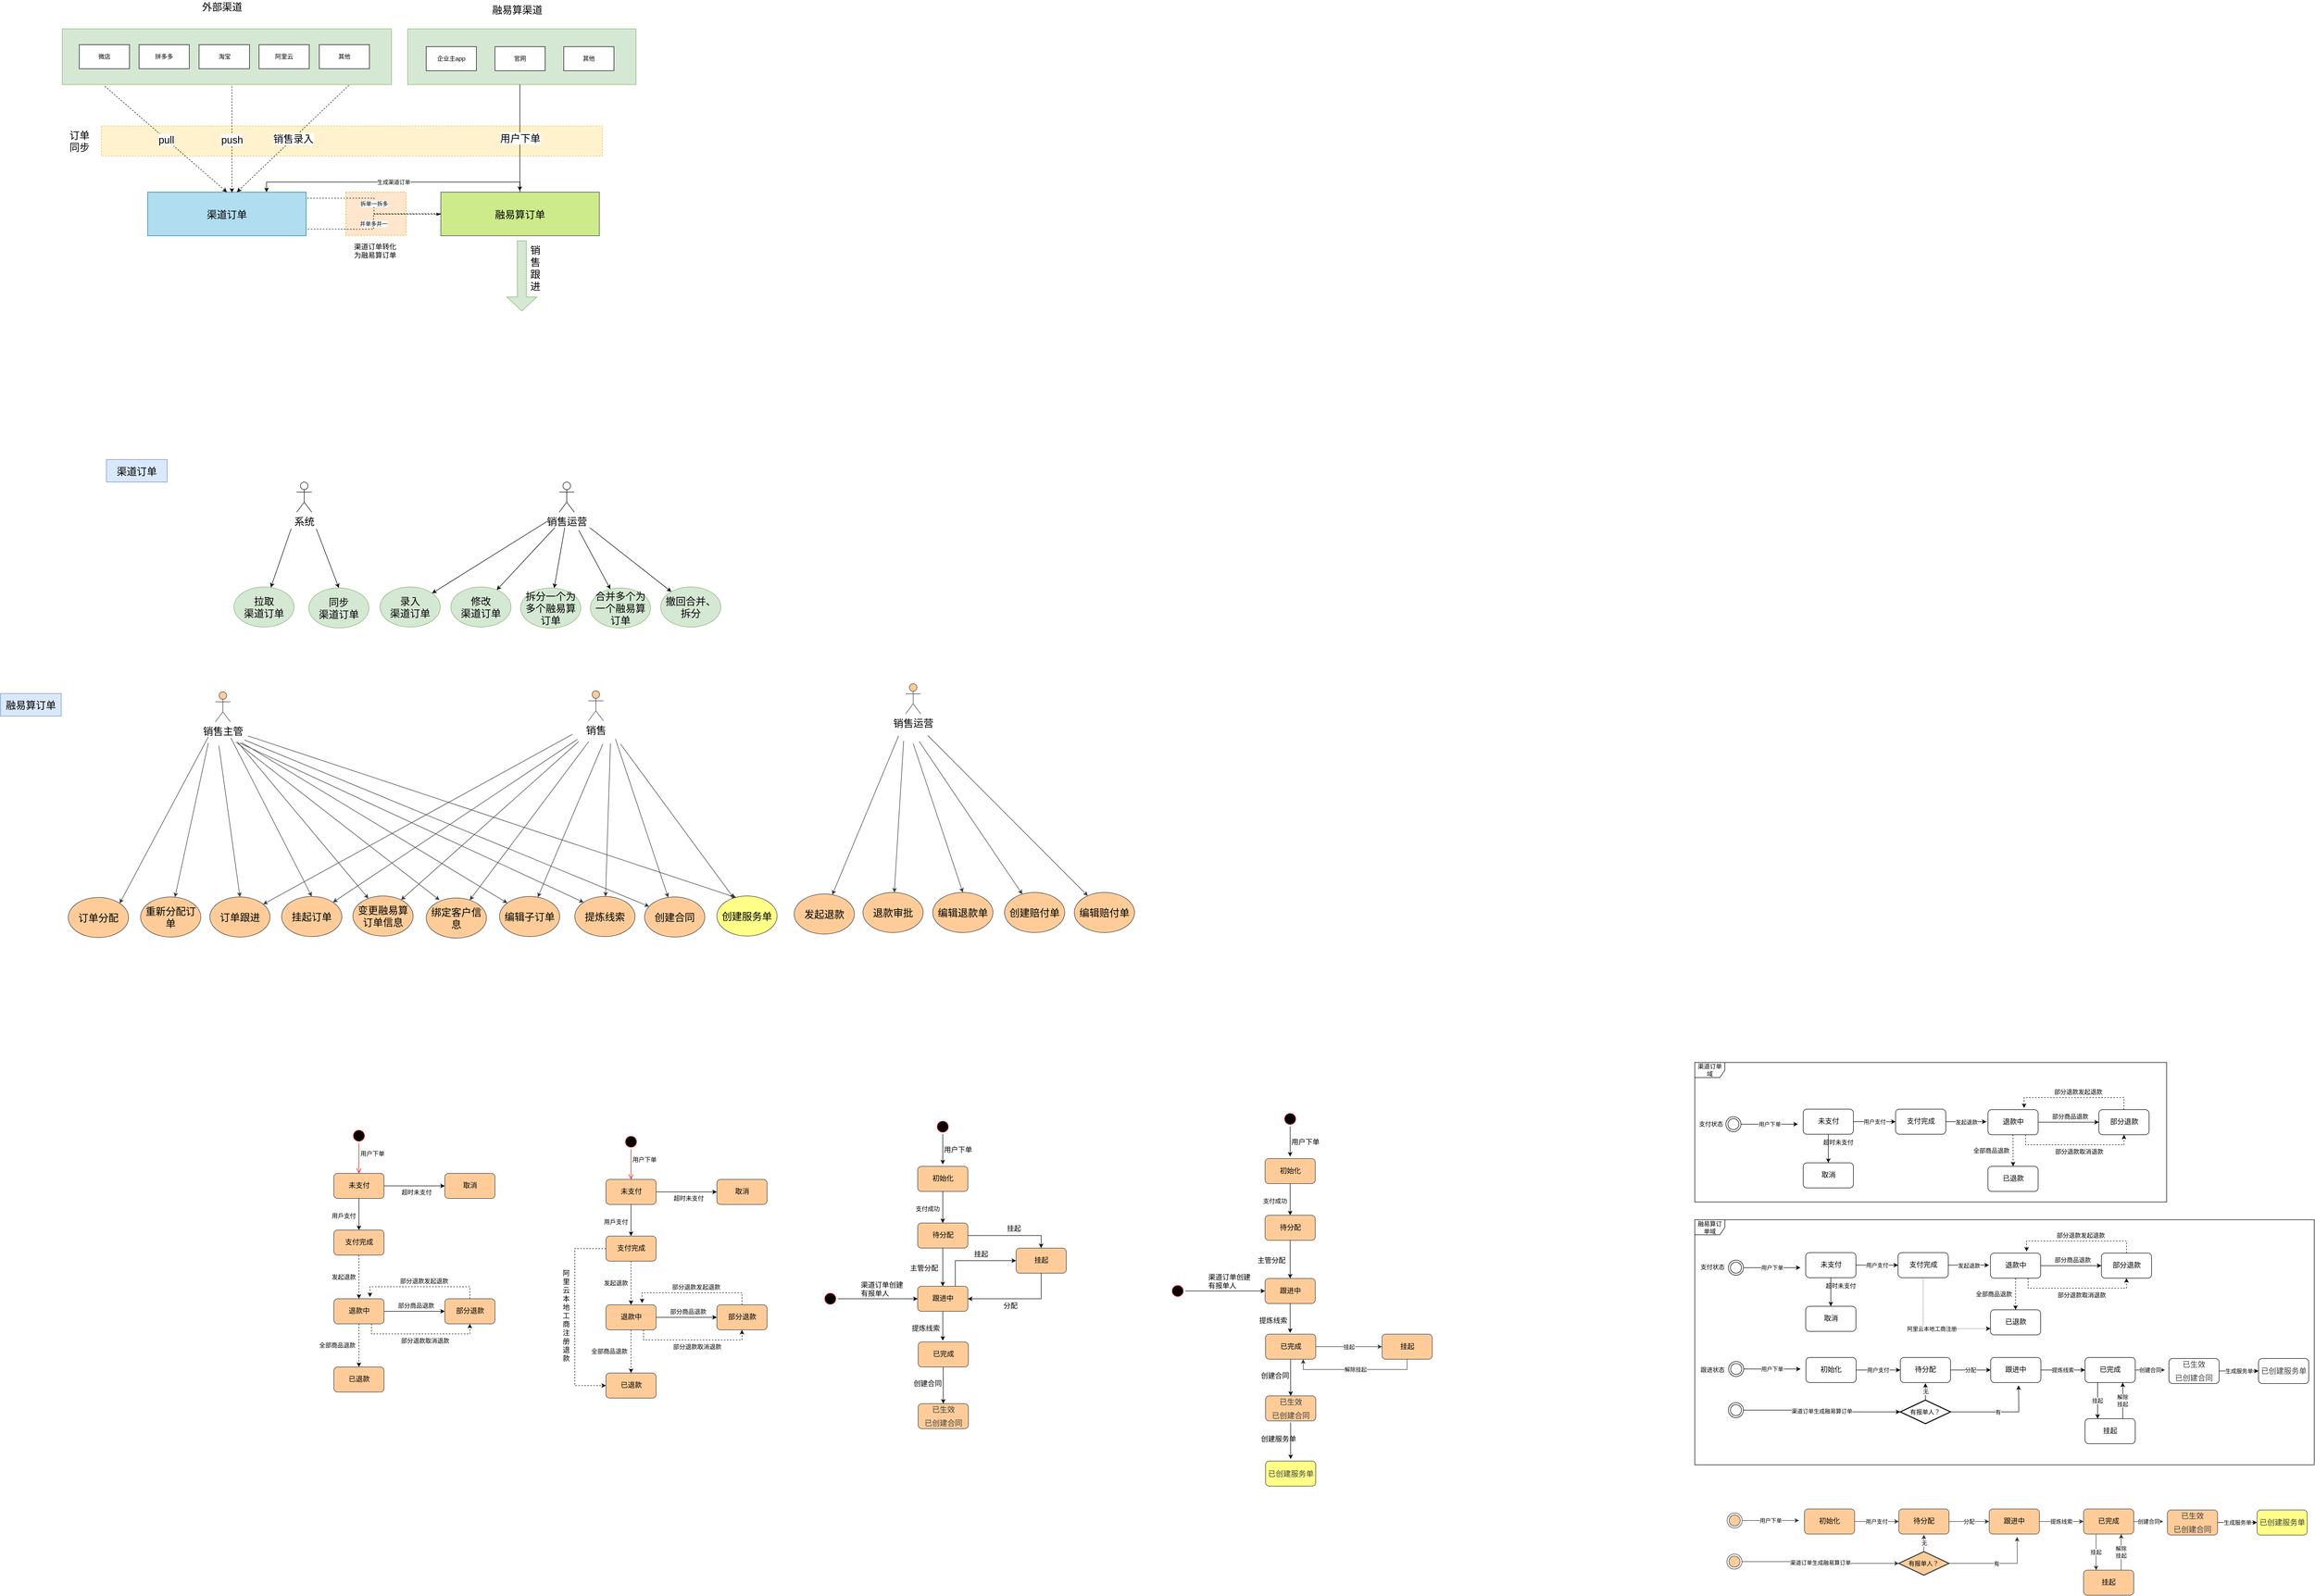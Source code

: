 <mxfile version="14.2.9" type="github">
  <diagram id="Wc-KlJpiXTT7ANUVL1O2" name="第 1 页">
    <mxGraphModel dx="3136" dy="1464" grid="0" gridSize="10" guides="1" tooltips="1" connect="1" arrows="1" fold="1" page="0" pageScale="1" pageWidth="827" pageHeight="1169" math="0" shadow="0">
      <root>
        <mxCell id="0" />
        <mxCell id="1" parent="0" />
        <mxCell id="URw_SgKUcCVv19KRKVcu-100" value="融易算订单域" style="shape=umlFrame;whiteSpace=wrap;html=1;" vertex="1" parent="1">
          <mxGeometry x="2850" y="2486.5" width="1234" height="488.5" as="geometry" />
        </mxCell>
        <mxCell id="DArMAvbHiKXC-84_z5ol-40" value="" style="rounded=0;whiteSpace=wrap;html=1;dashed=1;fillColor=#ffe6cc;strokeColor=#d79b00;" parent="1" vertex="1">
          <mxGeometry x="163" y="438" width="120" height="86" as="geometry" />
        </mxCell>
        <mxCell id="DArMAvbHiKXC-84_z5ol-33" value="" style="rounded=0;whiteSpace=wrap;html=1;dashed=1;fillColor=#fff2cc;strokeColor=#d6b656;" parent="1" vertex="1">
          <mxGeometry x="-323.99" y="306" width="997.99" height="60" as="geometry" />
        </mxCell>
        <mxCell id="DArMAvbHiKXC-84_z5ol-8" value="" style="rounded=0;whiteSpace=wrap;html=1;fillColor=#d5e8d4;strokeColor=#82b366;" parent="1" vertex="1">
          <mxGeometry x="-402" y="112.5" width="656" height="111" as="geometry" />
        </mxCell>
        <mxCell id="DArMAvbHiKXC-84_z5ol-1" value="微店" style="rounded=0;whiteSpace=wrap;html=1;" parent="1" vertex="1">
          <mxGeometry x="-368" y="144" width="100" height="48" as="geometry" />
        </mxCell>
        <mxCell id="DArMAvbHiKXC-84_z5ol-2" value="拼多多" style="rounded=0;whiteSpace=wrap;html=1;" parent="1" vertex="1">
          <mxGeometry x="-249" y="144" width="100" height="48" as="geometry" />
        </mxCell>
        <mxCell id="DArMAvbHiKXC-84_z5ol-3" value="淘宝" style="rounded=0;whiteSpace=wrap;html=1;" parent="1" vertex="1">
          <mxGeometry x="-129.5" y="144" width="100.5" height="48" as="geometry" />
        </mxCell>
        <mxCell id="DArMAvbHiKXC-84_z5ol-6" value="阿里云" style="rounded=0;whiteSpace=wrap;html=1;" parent="1" vertex="1">
          <mxGeometry x="-10" y="144" width="100" height="48" as="geometry" />
        </mxCell>
        <mxCell id="DArMAvbHiKXC-84_z5ol-7" value="其他" style="rounded=0;whiteSpace=wrap;html=1;" parent="1" vertex="1">
          <mxGeometry x="110" y="144" width="100" height="48" as="geometry" />
        </mxCell>
        <mxCell id="DArMAvbHiKXC-84_z5ol-9" value="&lt;font style=&quot;font-size: 20px&quot;&gt;外部渠道&lt;/font&gt;" style="text;html=1;align=center;verticalAlign=middle;resizable=0;points=[];autosize=1;" parent="1" vertex="1">
          <mxGeometry x="-129" y="57" width="90" height="21" as="geometry" />
        </mxCell>
        <mxCell id="DArMAvbHiKXC-84_z5ol-12" value="" style="rounded=0;whiteSpace=wrap;html=1;fillColor=#d5e8d4;strokeColor=#82b366;" parent="1" vertex="1">
          <mxGeometry x="286" y="112.5" width="455" height="111" as="geometry" />
        </mxCell>
        <mxCell id="DArMAvbHiKXC-84_z5ol-13" value="企业主app" style="rounded=0;whiteSpace=wrap;html=1;" parent="1" vertex="1">
          <mxGeometry x="323" y="148" width="100" height="48" as="geometry" />
        </mxCell>
        <mxCell id="DArMAvbHiKXC-84_z5ol-14" value="官网" style="rounded=0;whiteSpace=wrap;html=1;" parent="1" vertex="1">
          <mxGeometry x="460" y="148" width="100" height="48" as="geometry" />
        </mxCell>
        <mxCell id="DArMAvbHiKXC-84_z5ol-15" value="其他" style="rounded=0;whiteSpace=wrap;html=1;" parent="1" vertex="1">
          <mxGeometry x="597" y="148" width="100" height="48" as="geometry" />
        </mxCell>
        <mxCell id="DArMAvbHiKXC-84_z5ol-16" value="&lt;font style=&quot;font-size: 20px&quot;&gt;融易算渠道&lt;/font&gt;" style="text;html=1;align=center;verticalAlign=middle;resizable=0;points=[];autosize=1;" parent="1" vertex="1">
          <mxGeometry x="449" y="63" width="110" height="21" as="geometry" />
        </mxCell>
        <mxCell id="DArMAvbHiKXC-84_z5ol-36" value="拆单一拆多" style="edgeStyle=orthogonalEdgeStyle;rounded=0;orthogonalLoop=1;jettySize=auto;html=1;exitX=1;exitY=0.25;exitDx=0;exitDy=0;dashed=1;endArrow=none;endFill=0;" parent="1" source="DArMAvbHiKXC-84_z5ol-17" edge="1">
          <mxGeometry relative="1" as="geometry">
            <mxPoint x="354" y="481" as="targetPoint" />
            <Array as="points">
              <mxPoint x="84" y="450" />
              <mxPoint x="219" y="450" />
              <mxPoint x="219" y="481" />
            </Array>
          </mxGeometry>
        </mxCell>
        <mxCell id="DArMAvbHiKXC-84_z5ol-39" value="并单多并一" style="edgeStyle=orthogonalEdgeStyle;rounded=0;orthogonalLoop=1;jettySize=auto;html=1;exitX=1;exitY=0.75;exitDx=0;exitDy=0;dashed=1;endArrow=blockThin;endFill=1;" parent="1" source="DArMAvbHiKXC-84_z5ol-17" target="DArMAvbHiKXC-84_z5ol-18" edge="1">
          <mxGeometry relative="1" as="geometry">
            <Array as="points">
              <mxPoint x="84" y="512" />
              <mxPoint x="218" y="512" />
              <mxPoint x="218" y="482" />
            </Array>
          </mxGeometry>
        </mxCell>
        <mxCell id="DArMAvbHiKXC-84_z5ol-17" value="&lt;font style=&quot;font-size: 20px&quot;&gt;渠道订单&lt;/font&gt;" style="rounded=0;whiteSpace=wrap;html=1;fillColor=#b1ddf0;strokeColor=#10739e;" parent="1" vertex="1">
          <mxGeometry x="-231.86" y="438" width="315.75" height="87" as="geometry" />
        </mxCell>
        <mxCell id="KCC00tiMmGGxVq4-jWES-1" value="生成渠道订单" style="edgeStyle=orthogonalEdgeStyle;rounded=0;orthogonalLoop=1;jettySize=auto;html=1;entryX=0.75;entryY=0;entryDx=0;entryDy=0;" parent="1" source="DArMAvbHiKXC-84_z5ol-18" target="DArMAvbHiKXC-84_z5ol-17" edge="1">
          <mxGeometry relative="1" as="geometry">
            <Array as="points">
              <mxPoint x="510" y="418" />
              <mxPoint x="5" y="418" />
            </Array>
          </mxGeometry>
        </mxCell>
        <mxCell id="DArMAvbHiKXC-84_z5ol-18" value="&lt;font style=&quot;font-size: 20px&quot;&gt;融易算订单&lt;/font&gt;" style="rounded=0;whiteSpace=wrap;html=1;fillColor=#cdeb8b;strokeColor=#36393d;" parent="1" vertex="1">
          <mxGeometry x="352.12" y="438" width="315.75" height="87" as="geometry" />
        </mxCell>
        <mxCell id="DArMAvbHiKXC-84_z5ol-28" value="&lt;font style=&quot;font-size: 20px&quot;&gt;pull&lt;/font&gt;" style="endArrow=classic;html=1;entryX=0.5;entryY=0;entryDx=0;entryDy=0;dashed=1;" parent="1" target="DArMAvbHiKXC-84_z5ol-17" edge="1">
          <mxGeometry width="50" height="50" relative="1" as="geometry">
            <mxPoint x="-317" y="227" as="sourcePoint" />
            <mxPoint x="-261" y="232" as="targetPoint" />
          </mxGeometry>
        </mxCell>
        <mxCell id="DArMAvbHiKXC-84_z5ol-30" value="&lt;font style=&quot;font-size: 20px&quot;&gt;push&lt;/font&gt;" style="endArrow=classic;html=1;dashed=1;" parent="1" edge="1">
          <mxGeometry width="50" height="50" relative="1" as="geometry">
            <mxPoint x="-64" y="227" as="sourcePoint" />
            <mxPoint x="-64" y="439" as="targetPoint" />
          </mxGeometry>
        </mxCell>
        <mxCell id="DArMAvbHiKXC-84_z5ol-31" value="&lt;span style=&quot;font-size: 20px&quot;&gt;销售录入&lt;/span&gt;" style="endArrow=classic;html=1;dashed=1;" parent="1" edge="1">
          <mxGeometry width="50" height="50" relative="1" as="geometry">
            <mxPoint x="169" y="225" as="sourcePoint" />
            <mxPoint x="-54" y="438" as="targetPoint" />
          </mxGeometry>
        </mxCell>
        <mxCell id="DArMAvbHiKXC-84_z5ol-32" value="&lt;font style=&quot;font-size: 20px&quot;&gt;用户下单&lt;/font&gt;" style="endArrow=classic;html=1;" parent="1" edge="1">
          <mxGeometry width="50" height="50" relative="1" as="geometry">
            <mxPoint x="509.5" y="223.5" as="sourcePoint" />
            <mxPoint x="509.5" y="435.5" as="targetPoint" />
          </mxGeometry>
        </mxCell>
        <mxCell id="DArMAvbHiKXC-84_z5ol-34" value="&lt;font style=&quot;font-size: 20px&quot;&gt;订单&lt;br&gt;同步&lt;/font&gt;" style="text;html=1;align=center;verticalAlign=middle;resizable=0;points=[];autosize=1;" parent="1" vertex="1">
          <mxGeometry x="-393" y="317" width="50" height="38" as="geometry" />
        </mxCell>
        <mxCell id="DArMAvbHiKXC-84_z5ol-41" value="&lt;font style=&quot;font-size: 14px&quot;&gt;渠道订单转化&lt;br&gt;为融易算订单&lt;/font&gt;" style="text;html=1;align=center;verticalAlign=middle;resizable=0;points=[];autosize=1;" parent="1" vertex="1">
          <mxGeometry x="174" y="538" width="94" height="34" as="geometry" />
        </mxCell>
        <mxCell id="DArMAvbHiKXC-84_z5ol-53" value="" style="shape=singleArrow;direction=south;whiteSpace=wrap;html=1;fillColor=#d5e8d4;strokeColor=#82b366;" parent="1" vertex="1">
          <mxGeometry x="483.5" y="535" width="60" height="140" as="geometry" />
        </mxCell>
        <mxCell id="DArMAvbHiKXC-84_z5ol-54" value="&lt;span style=&quot;font-size: 20px&quot;&gt;销&lt;br&gt;售&lt;br&gt;跟&lt;br&gt;进&lt;/span&gt;" style="text;html=1;align=center;verticalAlign=middle;resizable=0;points=[];autosize=1;" parent="1" vertex="1">
          <mxGeometry x="525" y="553" width="30" height="72" as="geometry" />
        </mxCell>
        <mxCell id="DArMAvbHiKXC-84_z5ol-58" value="&lt;font style=&quot;font-size: 20px&quot;&gt;拉取&lt;br&gt;渠道订单&lt;/font&gt;" style="ellipse;whiteSpace=wrap;html=1;fillColor=#d5e8d4;strokeColor=#82b366;" parent="1" vertex="1">
          <mxGeometry x="-60" y="1225" width="120" height="80" as="geometry" />
        </mxCell>
        <mxCell id="DArMAvbHiKXC-84_z5ol-59" value="&lt;font style=&quot;font-size: 20px&quot;&gt;系统&lt;/font&gt;" style="shape=umlActor;verticalLabelPosition=bottom;verticalAlign=top;html=1;" parent="1" vertex="1">
          <mxGeometry x="65" y="1016" width="30" height="60" as="geometry" />
        </mxCell>
        <mxCell id="DArMAvbHiKXC-84_z5ol-60" value="&lt;font style=&quot;font-size: 20px&quot;&gt;同步&lt;br&gt;渠道订单&lt;/font&gt;" style="ellipse;whiteSpace=wrap;html=1;fillColor=#d5e8d4;strokeColor=#82b366;" parent="1" vertex="1">
          <mxGeometry x="89" y="1227" width="120" height="80" as="geometry" />
        </mxCell>
        <mxCell id="DArMAvbHiKXC-84_z5ol-61" value="" style="endArrow=classic;html=1;" parent="1" target="DArMAvbHiKXC-84_z5ol-58" edge="1">
          <mxGeometry width="50" height="50" relative="1" as="geometry">
            <mxPoint x="54" y="1109" as="sourcePoint" />
            <mxPoint x="-119.59" y="1242.135" as="targetPoint" />
          </mxGeometry>
        </mxCell>
        <mxCell id="DArMAvbHiKXC-84_z5ol-62" value="" style="endArrow=classic;html=1;entryX=0.5;entryY=0;entryDx=0;entryDy=0;" parent="1" target="DArMAvbHiKXC-84_z5ol-60" edge="1">
          <mxGeometry width="50" height="50" relative="1" as="geometry">
            <mxPoint x="104" y="1109" as="sourcePoint" />
            <mxPoint x="211.295" y="1245.358" as="targetPoint" />
          </mxGeometry>
        </mxCell>
        <mxCell id="DArMAvbHiKXC-84_z5ol-64" value="&lt;font style=&quot;font-size: 20px&quot;&gt;渠道订单&lt;/font&gt;" style="rounded=0;whiteSpace=wrap;html=1;fillColor=#dae8fc;strokeColor=#6c8ebf;" parent="1" vertex="1">
          <mxGeometry x="-314" y="971" width="121" height="45" as="geometry" />
        </mxCell>
        <mxCell id="DArMAvbHiKXC-84_z5ol-66" value="&lt;font style=&quot;font-size: 20px&quot;&gt;录入&lt;br&gt;渠道订单&lt;/font&gt;" style="ellipse;whiteSpace=wrap;html=1;fillColor=#d5e8d4;strokeColor=#82b366;" parent="1" vertex="1">
          <mxGeometry x="231" y="1225" width="120" height="80" as="geometry" />
        </mxCell>
        <mxCell id="DArMAvbHiKXC-84_z5ol-67" value="&lt;span style=&quot;font-size: 20px&quot;&gt;销售运营&lt;/span&gt;" style="shape=umlActor;verticalLabelPosition=bottom;verticalAlign=top;html=1;" parent="1" vertex="1">
          <mxGeometry x="588" y="1016" width="30" height="60" as="geometry" />
        </mxCell>
        <mxCell id="DArMAvbHiKXC-84_z5ol-68" value="&lt;font style=&quot;font-size: 20px&quot;&gt;修改&lt;br&gt;渠道订单&lt;/font&gt;" style="ellipse;whiteSpace=wrap;html=1;fillColor=#d5e8d4;strokeColor=#82b366;" parent="1" vertex="1">
          <mxGeometry x="372" y="1225" width="120" height="80" as="geometry" />
        </mxCell>
        <mxCell id="DArMAvbHiKXC-84_z5ol-69" value="" style="endArrow=classic;html=1;exitX=0.453;exitY=0.256;exitDx=0;exitDy=0;exitPerimeter=0;" parent="1" target="DArMAvbHiKXC-84_z5ol-66" edge="1">
          <mxGeometry width="50" height="50" relative="1" as="geometry">
            <mxPoint x="566.34" y="1092.864" as="sourcePoint" />
            <mxPoint x="611" y="1106" as="targetPoint" />
          </mxGeometry>
        </mxCell>
        <mxCell id="DArMAvbHiKXC-84_z5ol-70" value="" style="endArrow=classic;html=1;" parent="1" target="DArMAvbHiKXC-84_z5ol-68" edge="1">
          <mxGeometry width="50" height="50" relative="1" as="geometry">
            <mxPoint x="579" y="1107" as="sourcePoint" />
            <mxPoint x="466.277" y="1246.373" as="targetPoint" />
          </mxGeometry>
        </mxCell>
        <mxCell id="DArMAvbHiKXC-84_z5ol-72" value="&lt;span style=&quot;font-size: 20px&quot;&gt;拆分一个为多个融易算订单&lt;/span&gt;" style="ellipse;whiteSpace=wrap;html=1;fillColor=#d5e8d4;strokeColor=#82b366;" parent="1" vertex="1">
          <mxGeometry x="511" y="1227" width="120" height="80" as="geometry" />
        </mxCell>
        <mxCell id="DArMAvbHiKXC-84_z5ol-73" value="&lt;span style=&quot;font-size: 20px&quot;&gt;合并多个为&lt;br&gt;一个融易算订单&lt;/span&gt;" style="ellipse;whiteSpace=wrap;html=1;fillColor=#d5e8d4;strokeColor=#82b366;" parent="1" vertex="1">
          <mxGeometry x="650" y="1227" width="120" height="80" as="geometry" />
        </mxCell>
        <mxCell id="DArMAvbHiKXC-84_z5ol-75" value="&lt;span style=&quot;font-size: 20px&quot;&gt;撤回合并、拆分&lt;/span&gt;" style="ellipse;whiteSpace=wrap;html=1;fillColor=#d5e8d4;strokeColor=#82b366;" parent="1" vertex="1">
          <mxGeometry x="790" y="1225" width="120" height="80" as="geometry" />
        </mxCell>
        <mxCell id="DArMAvbHiKXC-84_z5ol-76" value="" style="endArrow=classic;html=1;" parent="1" target="DArMAvbHiKXC-84_z5ol-72" edge="1">
          <mxGeometry width="50" height="50" relative="1" as="geometry">
            <mxPoint x="599" y="1107" as="sourcePoint" />
            <mxPoint x="523.728" y="1246.786" as="targetPoint" />
          </mxGeometry>
        </mxCell>
        <mxCell id="DArMAvbHiKXC-84_z5ol-77" value="" style="endArrow=classic;html=1;" parent="1" target="DArMAvbHiKXC-84_z5ol-73" edge="1">
          <mxGeometry width="50" height="50" relative="1" as="geometry">
            <mxPoint x="627" y="1112" as="sourcePoint" />
            <mxPoint x="533.728" y="1256.786" as="targetPoint" />
          </mxGeometry>
        </mxCell>
        <mxCell id="DArMAvbHiKXC-84_z5ol-78" value="" style="endArrow=classic;html=1;" parent="1" target="DArMAvbHiKXC-84_z5ol-75" edge="1">
          <mxGeometry width="50" height="50" relative="1" as="geometry">
            <mxPoint x="649" y="1107" as="sourcePoint" />
            <mxPoint x="543.728" y="1266.786" as="targetPoint" />
          </mxGeometry>
        </mxCell>
        <mxCell id="Rq0zYVGZ0-2ekg4DxV7x-1" value="&lt;font style=&quot;font-size: 20px&quot;&gt;融易算订单&lt;/font&gt;" style="rounded=0;whiteSpace=wrap;html=1;fillColor=#dae8fc;strokeColor=#6c8ebf;" parent="1" vertex="1">
          <mxGeometry x="-525" y="1437.5" width="121" height="45" as="geometry" />
        </mxCell>
        <mxCell id="Rq0zYVGZ0-2ekg4DxV7x-2" value="&lt;font style=&quot;font-size: 20px&quot;&gt;订单跟进&lt;/font&gt;" style="ellipse;whiteSpace=wrap;html=1;fillColor=#ffcc99;strokeColor=#36393d;" parent="1" vertex="1">
          <mxGeometry x="-108" y="1843" width="120" height="80" as="geometry" />
        </mxCell>
        <mxCell id="Rq0zYVGZ0-2ekg4DxV7x-3" value="&lt;span style=&quot;font-size: 20px&quot;&gt;销售&lt;/span&gt;" style="shape=umlActor;verticalLabelPosition=bottom;verticalAlign=top;html=1;fillColor=#ffcc99;strokeColor=#36393d;" parent="1" vertex="1">
          <mxGeometry x="646" y="1432" width="30" height="60" as="geometry" />
        </mxCell>
        <mxCell id="Rq0zYVGZ0-2ekg4DxV7x-4" value="&lt;span style=&quot;font-size: 20px&quot;&gt;变更融易算订单信息&lt;/span&gt;" style="ellipse;whiteSpace=wrap;html=1;fillColor=#ffcc99;strokeColor=#36393d;" parent="1" vertex="1">
          <mxGeometry x="177" y="1841" width="120" height="80" as="geometry" />
        </mxCell>
        <mxCell id="Rq0zYVGZ0-2ekg4DxV7x-5" value="" style="endArrow=classic;html=1;exitX=0.453;exitY=0.256;exitDx=0;exitDy=0;exitPerimeter=0;fillColor=#ffcc99;strokeColor=#36393d;" parent="1" target="Rq0zYVGZ0-2ekg4DxV7x-2" edge="1">
          <mxGeometry width="50" height="50" relative="1" as="geometry">
            <mxPoint x="614.34" y="1518.864" as="sourcePoint" />
            <mxPoint x="659" y="1532" as="targetPoint" />
          </mxGeometry>
        </mxCell>
        <mxCell id="Rq0zYVGZ0-2ekg4DxV7x-6" value="" style="endArrow=classic;html=1;fillColor=#ffcc99;strokeColor=#36393d;" parent="1" target="Rq0zYVGZ0-2ekg4DxV7x-4" edge="1">
          <mxGeometry width="50" height="50" relative="1" as="geometry">
            <mxPoint x="627" y="1533" as="sourcePoint" />
            <mxPoint x="514.277" y="1672.373" as="targetPoint" />
          </mxGeometry>
        </mxCell>
        <mxCell id="Rq0zYVGZ0-2ekg4DxV7x-7" value="&lt;span style=&quot;font-size: 20px&quot;&gt;绑定客户信息&lt;/span&gt;" style="ellipse;whiteSpace=wrap;html=1;fillColor=#ffcc99;strokeColor=#36393d;" parent="1" vertex="1">
          <mxGeometry x="323" y="1845" width="120" height="80" as="geometry" />
        </mxCell>
        <mxCell id="Rq0zYVGZ0-2ekg4DxV7x-8" value="&lt;span style=&quot;font-size: 20px&quot;&gt;编辑子订单&lt;/span&gt;" style="ellipse;whiteSpace=wrap;html=1;fillColor=#ffcc99;strokeColor=#36393d;" parent="1" vertex="1">
          <mxGeometry x="469" y="1842" width="120" height="80" as="geometry" />
        </mxCell>
        <mxCell id="Rq0zYVGZ0-2ekg4DxV7x-9" value="&lt;span style=&quot;font-size: 20px&quot;&gt;提炼线索&lt;/span&gt;" style="ellipse;whiteSpace=wrap;html=1;fillColor=#ffcc99;strokeColor=#36393d;" parent="1" vertex="1">
          <mxGeometry x="619" y="1842" width="120" height="80" as="geometry" />
        </mxCell>
        <mxCell id="Rq0zYVGZ0-2ekg4DxV7x-10" value="" style="endArrow=classic;html=1;fillColor=#ffcc99;strokeColor=#36393d;" parent="1" target="Rq0zYVGZ0-2ekg4DxV7x-7" edge="1">
          <mxGeometry width="50" height="50" relative="1" as="geometry">
            <mxPoint x="647" y="1533" as="sourcePoint" />
            <mxPoint x="571.728" y="1672.786" as="targetPoint" />
          </mxGeometry>
        </mxCell>
        <mxCell id="Rq0zYVGZ0-2ekg4DxV7x-11" value="" style="endArrow=classic;html=1;fillColor=#ffcc99;strokeColor=#36393d;" parent="1" target="Rq0zYVGZ0-2ekg4DxV7x-8" edge="1">
          <mxGeometry width="50" height="50" relative="1" as="geometry">
            <mxPoint x="675" y="1538" as="sourcePoint" />
            <mxPoint x="581.728" y="1682.786" as="targetPoint" />
          </mxGeometry>
        </mxCell>
        <mxCell id="Rq0zYVGZ0-2ekg4DxV7x-12" value="" style="endArrow=classic;html=1;fillColor=#ffcc99;strokeColor=#36393d;" parent="1" target="Rq0zYVGZ0-2ekg4DxV7x-9" edge="1">
          <mxGeometry width="50" height="50" relative="1" as="geometry">
            <mxPoint x="690" y="1537" as="sourcePoint" />
            <mxPoint x="591.728" y="1692.786" as="targetPoint" />
          </mxGeometry>
        </mxCell>
        <mxCell id="Rq0zYVGZ0-2ekg4DxV7x-13" value="&lt;span style=&quot;font-size: 20px&quot;&gt;创建合同&lt;/span&gt;" style="ellipse;whiteSpace=wrap;html=1;fillColor=#ffcc99;strokeColor=#36393d;" parent="1" vertex="1">
          <mxGeometry x="758" y="1843" width="120" height="80" as="geometry" />
        </mxCell>
        <mxCell id="Rq0zYVGZ0-2ekg4DxV7x-14" value="" style="endArrow=classic;html=1;fillColor=#ffcc99;strokeColor=#36393d;" parent="1" target="Rq0zYVGZ0-2ekg4DxV7x-13" edge="1">
          <mxGeometry width="50" height="50" relative="1" as="geometry">
            <mxPoint x="700" y="1528" as="sourcePoint" />
            <mxPoint x="767.371" y="1684.977" as="targetPoint" />
          </mxGeometry>
        </mxCell>
        <mxCell id="Rq0zYVGZ0-2ekg4DxV7x-16" value="&lt;font style=&quot;font-size: 20px&quot;&gt;订单分配&lt;/font&gt;" style="ellipse;whiteSpace=wrap;html=1;fillColor=#ffcc99;strokeColor=#36393d;" parent="1" vertex="1">
          <mxGeometry x="-390" y="1844" width="120" height="80" as="geometry" />
        </mxCell>
        <mxCell id="Rq0zYVGZ0-2ekg4DxV7x-17" value="&lt;font style=&quot;font-size: 20px&quot;&gt;重新分配订单&lt;/font&gt;" style="ellipse;whiteSpace=wrap;html=1;fillColor=#ffcc99;strokeColor=#36393d;" parent="1" vertex="1">
          <mxGeometry x="-246" y="1843" width="120" height="80" as="geometry" />
        </mxCell>
        <mxCell id="Rq0zYVGZ0-2ekg4DxV7x-18" value="&lt;span style=&quot;font-size: 20px&quot;&gt;挂起&lt;/span&gt;&lt;span style=&quot;font-size: 20px&quot;&gt;订单&lt;/span&gt;" style="ellipse;whiteSpace=wrap;html=1;fillColor=#ffcc99;strokeColor=#36393d;" parent="1" vertex="1">
          <mxGeometry x="35" y="1842" width="120" height="80" as="geometry" />
        </mxCell>
        <mxCell id="Rq0zYVGZ0-2ekg4DxV7x-19" value="" style="endArrow=classic;html=1;exitX=0.453;exitY=0.256;exitDx=0;exitDy=0;exitPerimeter=0;fillColor=#ffcc99;strokeColor=#36393d;" parent="1" target="Rq0zYVGZ0-2ekg4DxV7x-18" edge="1">
          <mxGeometry width="50" height="50" relative="1" as="geometry">
            <mxPoint x="624.34" y="1528.864" as="sourcePoint" />
            <mxPoint x="164" y="1680" as="targetPoint" />
          </mxGeometry>
        </mxCell>
        <mxCell id="Rq0zYVGZ0-2ekg4DxV7x-21" value="" style="endArrow=classic;html=1;fillColor=#ffcc99;strokeColor=#36393d;" parent="1" target="Rq0zYVGZ0-2ekg4DxV7x-17" edge="1">
          <mxGeometry width="50" height="50" relative="1" as="geometry">
            <mxPoint x="-111" y="1536" as="sourcePoint" />
            <mxPoint x="76.96" y="1673.001" as="targetPoint" />
          </mxGeometry>
        </mxCell>
        <mxCell id="Rq0zYVGZ0-2ekg4DxV7x-22" value="" style="endArrow=classic;html=1;entryX=1;entryY=0;entryDx=0;entryDy=0;fillColor=#ffcc99;strokeColor=#36393d;" parent="1" target="Rq0zYVGZ0-2ekg4DxV7x-16" edge="1">
          <mxGeometry width="50" height="50" relative="1" as="geometry">
            <mxPoint x="-111" y="1524" as="sourcePoint" />
            <mxPoint x="-107.04" y="1660.72" as="targetPoint" />
          </mxGeometry>
        </mxCell>
        <mxCell id="Rq0zYVGZ0-2ekg4DxV7x-23" value="&lt;span style=&quot;font-size: 20px&quot;&gt;销售主管&lt;/span&gt;" style="shape=umlActor;verticalLabelPosition=bottom;verticalAlign=top;html=1;fillColor=#ffcc99;strokeColor=#36393d;" parent="1" vertex="1">
          <mxGeometry x="-97" y="1434" width="30" height="60" as="geometry" />
        </mxCell>
        <mxCell id="Rq0zYVGZ0-2ekg4DxV7x-27" value="" style="endArrow=classic;html=1;entryX=0.5;entryY=0;entryDx=0;entryDy=0;fillColor=#ffcc99;strokeColor=#36393d;" parent="1" target="Rq0zYVGZ0-2ekg4DxV7x-2" edge="1">
          <mxGeometry width="50" height="50" relative="1" as="geometry">
            <mxPoint x="-90" y="1541" as="sourcePoint" />
            <mxPoint x="44.674" y="1795.104" as="targetPoint" />
          </mxGeometry>
        </mxCell>
        <mxCell id="Rq0zYVGZ0-2ekg4DxV7x-28" value="" style="endArrow=classic;html=1;entryX=0.5;entryY=0;entryDx=0;entryDy=0;fillColor=#ffcc99;strokeColor=#36393d;" parent="1" target="Rq0zYVGZ0-2ekg4DxV7x-18" edge="1">
          <mxGeometry width="50" height="50" relative="1" as="geometry">
            <mxPoint x="-66" y="1526" as="sourcePoint" />
            <mxPoint x="164.6" y="1802.68" as="targetPoint" />
          </mxGeometry>
        </mxCell>
        <mxCell id="Rq0zYVGZ0-2ekg4DxV7x-29" value="" style="endArrow=classic;html=1;fillColor=#ffcc99;strokeColor=#36393d;" parent="1" target="Rq0zYVGZ0-2ekg4DxV7x-4" edge="1">
          <mxGeometry width="50" height="50" relative="1" as="geometry">
            <mxPoint x="-53" y="1534" as="sourcePoint" />
            <mxPoint x="292.6" y="1803.68" as="targetPoint" />
          </mxGeometry>
        </mxCell>
        <mxCell id="Rq0zYVGZ0-2ekg4DxV7x-30" value="" style="endArrow=classic;html=1;entryX=0.221;entryY=0.053;entryDx=0;entryDy=0;entryPerimeter=0;fillColor=#ffcc99;strokeColor=#36393d;" parent="1" target="Rq0zYVGZ0-2ekg4DxV7x-7" edge="1">
          <mxGeometry width="50" height="50" relative="1" as="geometry">
            <mxPoint x="-56" y="1534" as="sourcePoint" />
            <mxPoint x="453.806" y="1804.302" as="targetPoint" />
          </mxGeometry>
        </mxCell>
        <mxCell id="Rq0zYVGZ0-2ekg4DxV7x-31" value="" style="endArrow=classic;html=1;fillColor=#ffcc99;strokeColor=#36393d;" parent="1" target="Rq0zYVGZ0-2ekg4DxV7x-8" edge="1">
          <mxGeometry width="50" height="50" relative="1" as="geometry">
            <mxPoint x="-45" y="1535" as="sourcePoint" />
            <mxPoint x="585.52" y="1805.24" as="targetPoint" />
          </mxGeometry>
        </mxCell>
        <mxCell id="Rq0zYVGZ0-2ekg4DxV7x-32" value="" style="endArrow=classic;html=1;entryX=0;entryY=0;entryDx=0;entryDy=0;fillColor=#ffcc99;strokeColor=#36393d;" parent="1" target="Rq0zYVGZ0-2ekg4DxV7x-9" edge="1">
          <mxGeometry width="50" height="50" relative="1" as="geometry">
            <mxPoint x="-49" y="1536" as="sourcePoint" />
            <mxPoint x="752.606" y="1801.29" as="targetPoint" />
          </mxGeometry>
        </mxCell>
        <mxCell id="Rq0zYVGZ0-2ekg4DxV7x-33" value="" style="endArrow=classic;html=1;fillColor=#ffcc99;strokeColor=#36393d;" parent="1" target="Rq0zYVGZ0-2ekg4DxV7x-13" edge="1">
          <mxGeometry width="50" height="50" relative="1" as="geometry">
            <mxPoint x="-39" y="1530" as="sourcePoint" />
            <mxPoint x="881.306" y="1807.29" as="targetPoint" />
          </mxGeometry>
        </mxCell>
        <mxCell id="Rq0zYVGZ0-2ekg4DxV7x-35" value="&lt;span style=&quot;font-size: 20px&quot;&gt;销售运营&lt;/span&gt;" style="shape=umlActor;verticalLabelPosition=bottom;verticalAlign=top;html=1;fillColor=#ffcc99;strokeColor=#36393d;" parent="1" vertex="1">
          <mxGeometry x="1278" y="1418" width="30" height="60" as="geometry" />
        </mxCell>
        <mxCell id="Rq0zYVGZ0-2ekg4DxV7x-36" value="&lt;span style=&quot;font-size: 20px&quot;&gt;发起退款&lt;/span&gt;" style="ellipse;whiteSpace=wrap;html=1;fillColor=#ffcc99;strokeColor=#36393d;" parent="1" vertex="1">
          <mxGeometry x="1056" y="1837" width="120" height="80" as="geometry" />
        </mxCell>
        <mxCell id="Rq0zYVGZ0-2ekg4DxV7x-37" value="&lt;span style=&quot;font-size: 20px&quot;&gt;退款审批&lt;/span&gt;" style="ellipse;whiteSpace=wrap;html=1;fillColor=#ffcc99;strokeColor=#36393d;" parent="1" vertex="1">
          <mxGeometry x="1193" y="1834" width="120" height="80" as="geometry" />
        </mxCell>
        <mxCell id="Rq0zYVGZ0-2ekg4DxV7x-38" value="&lt;span style=&quot;font-size: 20px&quot;&gt;编辑退款单&lt;/span&gt;" style="ellipse;whiteSpace=wrap;html=1;fillColor=#ffcc99;strokeColor=#36393d;" parent="1" vertex="1">
          <mxGeometry x="1332" y="1834" width="120" height="80" as="geometry" />
        </mxCell>
        <mxCell id="Rq0zYVGZ0-2ekg4DxV7x-39" value="&lt;span style=&quot;font-size: 20px&quot;&gt;创建赔付单&lt;/span&gt;" style="ellipse;whiteSpace=wrap;html=1;fillColor=#ffcc99;strokeColor=#36393d;" parent="1" vertex="1">
          <mxGeometry x="1475" y="1834" width="120" height="80" as="geometry" />
        </mxCell>
        <mxCell id="Rq0zYVGZ0-2ekg4DxV7x-40" value="&lt;span style=&quot;font-size: 20px&quot;&gt;编辑赔付单&lt;/span&gt;" style="ellipse;whiteSpace=wrap;html=1;fillColor=#ffcc99;strokeColor=#36393d;" parent="1" vertex="1">
          <mxGeometry x="1614" y="1834" width="120" height="80" as="geometry" />
        </mxCell>
        <mxCell id="Rq0zYVGZ0-2ekg4DxV7x-46" value="" style="endArrow=classic;html=1;fillColor=#ffcc99;strokeColor=#36393d;" parent="1" target="Rq0zYVGZ0-2ekg4DxV7x-36" edge="1">
          <mxGeometry width="50" height="50" relative="1" as="geometry">
            <mxPoint x="1264" y="1522" as="sourcePoint" />
            <mxPoint x="1203.026" y="1859.003" as="targetPoint" />
          </mxGeometry>
        </mxCell>
        <mxCell id="Rq0zYVGZ0-2ekg4DxV7x-48" value="" style="endArrow=classic;html=1;fillColor=#ffcc99;strokeColor=#36393d;" parent="1" target="Rq0zYVGZ0-2ekg4DxV7x-37" edge="1">
          <mxGeometry width="50" height="50" relative="1" as="geometry">
            <mxPoint x="1274" y="1532" as="sourcePoint" />
            <mxPoint x="1221.216" y="1869.215" as="targetPoint" />
          </mxGeometry>
        </mxCell>
        <mxCell id="Rq0zYVGZ0-2ekg4DxV7x-49" value="" style="endArrow=classic;html=1;entryX=0.5;entryY=0;entryDx=0;entryDy=0;fillColor=#ffcc99;strokeColor=#36393d;" parent="1" target="Rq0zYVGZ0-2ekg4DxV7x-38" edge="1">
          <mxGeometry width="50" height="50" relative="1" as="geometry">
            <mxPoint x="1293" y="1537" as="sourcePoint" />
            <mxPoint x="1231.216" y="1879.215" as="targetPoint" />
          </mxGeometry>
        </mxCell>
        <mxCell id="Rq0zYVGZ0-2ekg4DxV7x-50" value="" style="endArrow=classic;html=1;fillColor=#ffcc99;strokeColor=#36393d;" parent="1" target="Rq0zYVGZ0-2ekg4DxV7x-39" edge="1">
          <mxGeometry width="50" height="50" relative="1" as="geometry">
            <mxPoint x="1305" y="1533" as="sourcePoint" />
            <mxPoint x="1241.216" y="1889.215" as="targetPoint" />
          </mxGeometry>
        </mxCell>
        <mxCell id="Rq0zYVGZ0-2ekg4DxV7x-51" value="" style="endArrow=classic;html=1;fillColor=#ffcc99;strokeColor=#36393d;" parent="1" target="Rq0zYVGZ0-2ekg4DxV7x-40" edge="1">
          <mxGeometry width="50" height="50" relative="1" as="geometry">
            <mxPoint x="1322" y="1521" as="sourcePoint" />
            <mxPoint x="1251.216" y="1899.215" as="targetPoint" />
          </mxGeometry>
        </mxCell>
        <mxCell id="Rq0zYVGZ0-2ekg4DxV7x-61" value="用戶支付" style="edgeStyle=orthogonalEdgeStyle;rounded=0;orthogonalLoop=1;jettySize=auto;html=0;shadow=0;labelBackgroundColor=none;fontFamily=Tahoma;align=left;fontSize=12;" parent="1" source="Rq0zYVGZ0-2ekg4DxV7x-55" target="Rq0zYVGZ0-2ekg4DxV7x-56" edge="1">
          <mxGeometry x="0.079" y="-56" relative="1" as="geometry">
            <mxPoint as="offset" />
          </mxGeometry>
        </mxCell>
        <mxCell id="Rq0zYVGZ0-2ekg4DxV7x-62" value="超时未支付" style="edgeStyle=orthogonalEdgeStyle;rounded=0;orthogonalLoop=1;jettySize=auto;html=0;shadow=0;labelBackgroundColor=none;fontFamily=Tahoma;fontSize=12;align=left;" parent="1" source="Rq0zYVGZ0-2ekg4DxV7x-55" target="Rq0zYVGZ0-2ekg4DxV7x-57" edge="1">
          <mxGeometry x="-0.452" y="-12" relative="1" as="geometry">
            <mxPoint as="offset" />
          </mxGeometry>
        </mxCell>
        <mxCell id="Rq0zYVGZ0-2ekg4DxV7x-55" value="&lt;font style=&quot;font-size: 14px;&quot;&gt;未支付&lt;/font&gt;" style="html=1;rounded=1;shadow=0;labelBackgroundColor=none;sketch=0;fillColor=#ffcc99;fontFamily=Tahoma;align=center;strokeColor=#36393d;fontSize=14;" parent="1" vertex="1">
          <mxGeometry x="139" y="2394" width="100" height="50" as="geometry" />
        </mxCell>
        <mxCell id="Rq0zYVGZ0-2ekg4DxV7x-63" value="发起退款" style="edgeStyle=orthogonalEdgeStyle;rounded=0;orthogonalLoop=1;jettySize=auto;html=0;shadow=0;labelBackgroundColor=none;fontFamily=Tahoma;fontSize=12;align=left;dashed=1;" parent="1" source="Rq0zYVGZ0-2ekg4DxV7x-56" target="Rq0zYVGZ0-2ekg4DxV7x-58" edge="1">
          <mxGeometry x="-0.011" y="-56" relative="1" as="geometry">
            <mxPoint as="offset" />
          </mxGeometry>
        </mxCell>
        <mxCell id="Rq0zYVGZ0-2ekg4DxV7x-56" value="&lt;font style=&quot;font-size: 14px;&quot;&gt;支付完成&lt;/font&gt;" style="html=1;rounded=1;shadow=0;labelBackgroundColor=none;sketch=0;fillColor=#ffcc99;fontFamily=Tahoma;align=center;strokeColor=#36393d;fontSize=14;" parent="1" vertex="1">
          <mxGeometry x="139" y="2507" width="100" height="50" as="geometry" />
        </mxCell>
        <mxCell id="Rq0zYVGZ0-2ekg4DxV7x-57" value="&lt;font style=&quot;font-size: 14px;&quot;&gt;取消&lt;/font&gt;" style="html=1;rounded=1;shadow=0;labelBackgroundColor=none;sketch=0;fillColor=#ffcc99;fontFamily=Tahoma;align=center;strokeColor=#36393d;fontSize=14;" parent="1" vertex="1">
          <mxGeometry x="360" y="2394" width="100" height="50" as="geometry" />
        </mxCell>
        <mxCell id="Rq0zYVGZ0-2ekg4DxV7x-64" value="部分商品退款" style="edgeStyle=orthogonalEdgeStyle;rounded=0;orthogonalLoop=1;jettySize=auto;html=0;shadow=0;labelBackgroundColor=none;fontFamily=Tahoma;fontSize=12;align=left;" parent="1" source="Rq0zYVGZ0-2ekg4DxV7x-58" target="Rq0zYVGZ0-2ekg4DxV7x-59" edge="1">
          <mxGeometry x="-0.57" y="12" relative="1" as="geometry">
            <mxPoint as="offset" />
          </mxGeometry>
        </mxCell>
        <mxCell id="Rq0zYVGZ0-2ekg4DxV7x-65" value="全部商品退款" style="edgeStyle=orthogonalEdgeStyle;rounded=0;orthogonalLoop=1;jettySize=auto;html=0;entryX=0.5;entryY=0;entryDx=0;entryDy=0;shadow=0;labelBackgroundColor=none;fontFamily=Tahoma;fontSize=12;align=left;dashed=1;" parent="1" source="Rq0zYVGZ0-2ekg4DxV7x-58" target="Rq0zYVGZ0-2ekg4DxV7x-60" edge="1">
          <mxGeometry x="-0.023" y="-81" relative="1" as="geometry">
            <mxPoint as="offset" />
          </mxGeometry>
        </mxCell>
        <mxCell id="Rq0zYVGZ0-2ekg4DxV7x-88" value="部分退款取消退款" style="edgeStyle=orthogonalEdgeStyle;rounded=0;orthogonalLoop=1;jettySize=auto;html=0;exitX=0.75;exitY=1;exitDx=0;exitDy=0;entryX=0.5;entryY=1;entryDx=0;entryDy=0;shadow=0;dashed=1;labelBackgroundColor=none;fontFamily=Tahoma;fontSize=12;align=left;" parent="1" source="Rq0zYVGZ0-2ekg4DxV7x-58" target="Rq0zYVGZ0-2ekg4DxV7x-59" edge="1">
          <mxGeometry x="-0.347" y="-13" relative="1" as="geometry">
            <mxPoint as="offset" />
          </mxGeometry>
        </mxCell>
        <mxCell id="Rq0zYVGZ0-2ekg4DxV7x-58" value="&lt;font style=&quot;font-size: 14px;&quot;&gt;退款中&lt;/font&gt;" style="html=1;rounded=1;shadow=0;labelBackgroundColor=none;sketch=0;fillColor=#ffcc99;fontFamily=Tahoma;align=center;strokeColor=#36393d;fontSize=14;" parent="1" vertex="1">
          <mxGeometry x="139" y="2644" width="100" height="50" as="geometry" />
        </mxCell>
        <mxCell id="Rq0zYVGZ0-2ekg4DxV7x-87" value="部分退款发起退款" style="edgeStyle=orthogonalEdgeStyle;rounded=0;orthogonalLoop=1;jettySize=auto;html=0;shadow=0;dashed=1;labelBackgroundColor=none;fontFamily=Tahoma;fontSize=12;align=left;fontStyle=0" parent="1" source="Rq0zYVGZ0-2ekg4DxV7x-59" edge="1">
          <mxGeometry x="0.354" y="-12" relative="1" as="geometry">
            <mxPoint x="211.007" y="2640.681" as="targetPoint" />
            <Array as="points">
              <mxPoint x="410" y="2620" />
              <mxPoint x="211" y="2620" />
            </Array>
            <mxPoint as="offset" />
          </mxGeometry>
        </mxCell>
        <mxCell id="Rq0zYVGZ0-2ekg4DxV7x-59" value="&lt;span style=&quot;font-size: 14px;&quot;&gt;部分退款&lt;/span&gt;" style="html=1;rounded=1;shadow=0;labelBackgroundColor=none;sketch=0;fillColor=#ffcc99;fontFamily=Tahoma;align=center;strokeColor=#36393d;fontSize=14;" parent="1" vertex="1">
          <mxGeometry x="360" y="2644" width="100" height="50" as="geometry" />
        </mxCell>
        <mxCell id="Rq0zYVGZ0-2ekg4DxV7x-60" value="&lt;span style=&quot;font-size: 14px;&quot;&gt;已退款&lt;/span&gt;" style="html=1;rounded=1;shadow=0;labelBackgroundColor=none;sketch=0;fillColor=#ffcc99;fontFamily=Tahoma;align=center;strokeColor=#36393d;fontSize=14;" parent="1" vertex="1">
          <mxGeometry x="139" y="2780" width="100" height="50" as="geometry" />
        </mxCell>
        <mxCell id="Rq0zYVGZ0-2ekg4DxV7x-83" value="" style="ellipse;html=1;shape=startState;fillColor=#000000;strokeColor=#ff0000;rounded=1;shadow=0;labelBackgroundColor=none;sketch=0;fontFamily=Tahoma;fontSize=12;align=center;" parent="1" vertex="1">
          <mxGeometry x="174" y="2304" width="30" height="30" as="geometry" />
        </mxCell>
        <mxCell id="Rq0zYVGZ0-2ekg4DxV7x-84" value="用户下单" style="edgeStyle=orthogonalEdgeStyle;html=1;verticalAlign=bottom;endArrow=open;endSize=8;strokeColor=#ff0000;shadow=0;labelBackgroundColor=none;fontFamily=Tahoma;fontSize=12;align=left;" parent="1" source="Rq0zYVGZ0-2ekg4DxV7x-83" edge="1">
          <mxGeometry relative="1" as="geometry">
            <mxPoint x="189" y="2394" as="targetPoint" />
          </mxGeometry>
        </mxCell>
        <mxCell id="Rq0zYVGZ0-2ekg4DxV7x-89" value="用戶支付" style="edgeStyle=orthogonalEdgeStyle;rounded=0;orthogonalLoop=1;jettySize=auto;html=0;shadow=0;labelBackgroundColor=none;fontFamily=Tahoma;align=left;fontSize=12;" parent="1" source="Rq0zYVGZ0-2ekg4DxV7x-91" target="Rq0zYVGZ0-2ekg4DxV7x-93" edge="1">
          <mxGeometry x="0.079" y="-56" relative="1" as="geometry">
            <mxPoint as="offset" />
          </mxGeometry>
        </mxCell>
        <mxCell id="Rq0zYVGZ0-2ekg4DxV7x-90" value="超时未支付" style="edgeStyle=orthogonalEdgeStyle;rounded=0;orthogonalLoop=1;jettySize=auto;html=0;shadow=0;labelBackgroundColor=none;fontFamily=Tahoma;fontSize=12;align=left;" parent="1" source="Rq0zYVGZ0-2ekg4DxV7x-91" target="Rq0zYVGZ0-2ekg4DxV7x-94" edge="1">
          <mxGeometry x="-0.452" y="-12" relative="1" as="geometry">
            <mxPoint as="offset" />
          </mxGeometry>
        </mxCell>
        <mxCell id="Rq0zYVGZ0-2ekg4DxV7x-91" value="&lt;font style=&quot;font-size: 14px;&quot;&gt;未支付&lt;/font&gt;" style="html=1;rounded=1;shadow=0;labelBackgroundColor=none;sketch=0;fillColor=#ffcc99;fontFamily=Tahoma;align=center;strokeColor=#36393d;fontSize=14;" parent="1" vertex="1">
          <mxGeometry x="681" y="2406" width="100" height="50" as="geometry" />
        </mxCell>
        <mxCell id="Rq0zYVGZ0-2ekg4DxV7x-92" value="发起退款" style="edgeStyle=orthogonalEdgeStyle;rounded=0;orthogonalLoop=1;jettySize=auto;html=0;shadow=0;labelBackgroundColor=none;fontFamily=Tahoma;fontSize=12;align=left;dashed=1;" parent="1" source="Rq0zYVGZ0-2ekg4DxV7x-93" target="Rq0zYVGZ0-2ekg4DxV7x-98" edge="1">
          <mxGeometry x="-0.011" y="-56" relative="1" as="geometry">
            <mxPoint as="offset" />
          </mxGeometry>
        </mxCell>
        <mxCell id="Rq0zYVGZ0-2ekg4DxV7x-105" value="阿&#xa;里&#xa;云&#xa;本&#xa;地&#xa;工&#xa;商&#xa;注&#xa;册&#xa;退&#xa;款" style="edgeStyle=orthogonalEdgeStyle;rounded=0;orthogonalLoop=1;jettySize=auto;html=0;exitX=0;exitY=0.5;exitDx=0;exitDy=0;entryX=0;entryY=0.5;entryDx=0;entryDy=0;shadow=0;dashed=1;labelBackgroundColor=none;fontFamily=Tahoma;fontSize=14;align=left;" parent="1" source="Rq0zYVGZ0-2ekg4DxV7x-93" target="Rq0zYVGZ0-2ekg4DxV7x-101" edge="1">
          <mxGeometry x="-0.018" y="-26" relative="1" as="geometry">
            <Array as="points">
              <mxPoint x="619" y="2544" />
              <mxPoint x="619" y="2817" />
            </Array>
            <mxPoint as="offset" />
          </mxGeometry>
        </mxCell>
        <mxCell id="Rq0zYVGZ0-2ekg4DxV7x-93" value="&lt;font style=&quot;font-size: 14px;&quot;&gt;支付完成&lt;/font&gt;" style="html=1;rounded=1;shadow=0;labelBackgroundColor=none;sketch=0;fillColor=#ffcc99;fontFamily=Tahoma;align=center;strokeColor=#36393d;fontSize=14;" parent="1" vertex="1">
          <mxGeometry x="681" y="2519" width="100" height="50" as="geometry" />
        </mxCell>
        <mxCell id="Rq0zYVGZ0-2ekg4DxV7x-94" value="&lt;font style=&quot;font-size: 14px;&quot;&gt;取消&lt;/font&gt;" style="html=1;rounded=1;shadow=0;labelBackgroundColor=none;sketch=0;fillColor=#ffcc99;fontFamily=Tahoma;align=center;strokeColor=#36393d;fontSize=14;" parent="1" vertex="1">
          <mxGeometry x="902" y="2406" width="100" height="50" as="geometry" />
        </mxCell>
        <mxCell id="Rq0zYVGZ0-2ekg4DxV7x-95" value="部分商品退款" style="edgeStyle=orthogonalEdgeStyle;rounded=0;orthogonalLoop=1;jettySize=auto;html=0;shadow=0;labelBackgroundColor=none;fontFamily=Tahoma;fontSize=12;align=left;" parent="1" source="Rq0zYVGZ0-2ekg4DxV7x-98" target="Rq0zYVGZ0-2ekg4DxV7x-100" edge="1">
          <mxGeometry x="-0.57" y="12" relative="1" as="geometry">
            <mxPoint as="offset" />
          </mxGeometry>
        </mxCell>
        <mxCell id="Rq0zYVGZ0-2ekg4DxV7x-96" value="全部商品退款" style="edgeStyle=orthogonalEdgeStyle;rounded=0;orthogonalLoop=1;jettySize=auto;html=0;entryX=0.5;entryY=0;entryDx=0;entryDy=0;shadow=0;labelBackgroundColor=none;fontFamily=Tahoma;fontSize=12;align=left;dashed=1;" parent="1" source="Rq0zYVGZ0-2ekg4DxV7x-98" target="Rq0zYVGZ0-2ekg4DxV7x-101" edge="1">
          <mxGeometry x="-0.023" y="-81" relative="1" as="geometry">
            <mxPoint as="offset" />
          </mxGeometry>
        </mxCell>
        <mxCell id="Rq0zYVGZ0-2ekg4DxV7x-97" value="部分退款取消退款" style="edgeStyle=orthogonalEdgeStyle;rounded=0;orthogonalLoop=1;jettySize=auto;html=0;exitX=0.75;exitY=1;exitDx=0;exitDy=0;entryX=0.5;entryY=1;entryDx=0;entryDy=0;shadow=0;dashed=1;labelBackgroundColor=none;fontFamily=Tahoma;fontSize=12;align=left;" parent="1" source="Rq0zYVGZ0-2ekg4DxV7x-98" target="Rq0zYVGZ0-2ekg4DxV7x-100" edge="1">
          <mxGeometry x="-0.347" y="-13" relative="1" as="geometry">
            <mxPoint as="offset" />
          </mxGeometry>
        </mxCell>
        <mxCell id="Rq0zYVGZ0-2ekg4DxV7x-98" value="&lt;font style=&quot;font-size: 14px;&quot;&gt;退款中&lt;/font&gt;" style="html=1;rounded=1;shadow=0;labelBackgroundColor=none;sketch=0;fillColor=#ffcc99;fontFamily=Tahoma;align=center;strokeColor=#36393d;fontSize=14;" parent="1" vertex="1">
          <mxGeometry x="681" y="2656" width="100" height="50" as="geometry" />
        </mxCell>
        <mxCell id="Rq0zYVGZ0-2ekg4DxV7x-99" value="部分退款发起退款" style="edgeStyle=orthogonalEdgeStyle;rounded=0;orthogonalLoop=1;jettySize=auto;html=0;shadow=0;dashed=1;labelBackgroundColor=none;fontFamily=Tahoma;fontSize=12;align=left;fontStyle=0" parent="1" source="Rq0zYVGZ0-2ekg4DxV7x-100" edge="1">
          <mxGeometry x="0.354" y="-12" relative="1" as="geometry">
            <mxPoint x="753.007" y="2652.681" as="targetPoint" />
            <Array as="points">
              <mxPoint x="952" y="2632" />
              <mxPoint x="753" y="2632" />
            </Array>
            <mxPoint as="offset" />
          </mxGeometry>
        </mxCell>
        <mxCell id="Rq0zYVGZ0-2ekg4DxV7x-100" value="&lt;span style=&quot;font-size: 14px;&quot;&gt;部分退款&lt;/span&gt;" style="html=1;rounded=1;shadow=0;labelBackgroundColor=none;sketch=0;fillColor=#ffcc99;fontFamily=Tahoma;align=center;strokeColor=#36393d;fontSize=14;" parent="1" vertex="1">
          <mxGeometry x="902" y="2656" width="100" height="50" as="geometry" />
        </mxCell>
        <mxCell id="Rq0zYVGZ0-2ekg4DxV7x-101" value="&lt;span style=&quot;font-size: 14px;&quot;&gt;已退款&lt;/span&gt;" style="html=1;rounded=1;shadow=0;labelBackgroundColor=none;sketch=0;fillColor=#ffcc99;fontFamily=Tahoma;align=center;strokeColor=#36393d;fontSize=14;" parent="1" vertex="1">
          <mxGeometry x="681" y="2792" width="100" height="50" as="geometry" />
        </mxCell>
        <mxCell id="Rq0zYVGZ0-2ekg4DxV7x-102" value="" style="ellipse;html=1;shape=startState;fillColor=#000000;strokeColor=#ff0000;rounded=1;shadow=0;labelBackgroundColor=none;sketch=0;fontFamily=Tahoma;fontSize=12;align=center;" parent="1" vertex="1">
          <mxGeometry x="716" y="2316" width="30" height="30" as="geometry" />
        </mxCell>
        <mxCell id="Rq0zYVGZ0-2ekg4DxV7x-103" value="用户下单" style="edgeStyle=orthogonalEdgeStyle;html=1;verticalAlign=bottom;endArrow=open;endSize=8;strokeColor=#ff0000;shadow=0;labelBackgroundColor=none;fontFamily=Tahoma;fontSize=12;align=left;" parent="1" source="Rq0zYVGZ0-2ekg4DxV7x-102" edge="1">
          <mxGeometry relative="1" as="geometry">
            <mxPoint x="731" y="2406" as="targetPoint" />
          </mxGeometry>
        </mxCell>
        <mxCell id="Rq0zYVGZ0-2ekg4DxV7x-107" value="支付成功" style="edgeStyle=orthogonalEdgeStyle;rounded=0;orthogonalLoop=1;jettySize=auto;html=0;shadow=0;labelBackgroundColor=none;fontFamily=Tahoma;align=left;fontSize=12;" parent="1" source="Rq0zYVGZ0-2ekg4DxV7x-109" target="Rq0zYVGZ0-2ekg4DxV7x-112" edge="1">
          <mxGeometry x="0.079" y="-56" relative="1" as="geometry">
            <mxPoint as="offset" />
          </mxGeometry>
        </mxCell>
        <mxCell id="Rq0zYVGZ0-2ekg4DxV7x-109" value="&lt;font style=&quot;font-size: 14px&quot;&gt;初始化&lt;/font&gt;" style="html=1;rounded=1;shadow=0;labelBackgroundColor=none;sketch=0;fillColor=#ffcc99;fontFamily=Tahoma;align=center;strokeColor=#36393d;fontSize=14;" parent="1" vertex="1">
          <mxGeometry x="1302" y="2380" width="100" height="50" as="geometry" />
        </mxCell>
        <mxCell id="Rq0zYVGZ0-2ekg4DxV7x-128" value="主管分配" style="edgeStyle=orthogonalEdgeStyle;rounded=0;orthogonalLoop=1;jettySize=auto;html=0;entryX=0.5;entryY=0;entryDx=0;entryDy=0;shadow=0;labelBackgroundColor=none;fontFamily=Tahoma;fontSize=14;align=left;" parent="1" source="Rq0zYVGZ0-2ekg4DxV7x-112" target="Rq0zYVGZ0-2ekg4DxV7x-124" edge="1">
          <mxGeometry x="0.026" y="-67" relative="1" as="geometry">
            <mxPoint as="offset" />
          </mxGeometry>
        </mxCell>
        <mxCell id="Rq0zYVGZ0-2ekg4DxV7x-129" value="挂起" style="edgeStyle=orthogonalEdgeStyle;rounded=0;orthogonalLoop=1;jettySize=auto;html=0;entryX=0.5;entryY=0;entryDx=0;entryDy=0;shadow=0;labelBackgroundColor=none;fontFamily=Tahoma;fontSize=14;align=left;" parent="1" source="Rq0zYVGZ0-2ekg4DxV7x-112" target="Rq0zYVGZ0-2ekg4DxV7x-125" edge="1">
          <mxGeometry x="-0.111" y="15" relative="1" as="geometry">
            <mxPoint as="offset" />
          </mxGeometry>
        </mxCell>
        <mxCell id="Rq0zYVGZ0-2ekg4DxV7x-112" value="待分配" style="html=1;rounded=1;shadow=0;labelBackgroundColor=none;sketch=0;fillColor=#ffcc99;fontFamily=Tahoma;align=center;strokeColor=#36393d;fontSize=14;" parent="1" vertex="1">
          <mxGeometry x="1302" y="2493" width="100" height="50" as="geometry" />
        </mxCell>
        <mxCell id="Rq0zYVGZ0-2ekg4DxV7x-123" value="渠道订单创建&#xa;有报单人" style="edgeStyle=orthogonalEdgeStyle;rounded=0;orthogonalLoop=1;jettySize=auto;html=0;shadow=0;labelBackgroundColor=none;fontFamily=Tahoma;fontSize=14;align=left;" parent="1" source="Rq0zYVGZ0-2ekg4DxV7x-121" target="Rq0zYVGZ0-2ekg4DxV7x-124" edge="1">
          <mxGeometry x="-0.448" y="20" relative="1" as="geometry">
            <mxPoint x="1178" y="2694" as="targetPoint" />
            <mxPoint as="offset" />
          </mxGeometry>
        </mxCell>
        <mxCell id="Rq0zYVGZ0-2ekg4DxV7x-121" value="" style="ellipse;html=1;shape=startState;fillColor=#000000;strokeColor=#ff0000;rounded=1;shadow=0;labelBackgroundColor=none;sketch=0;fontFamily=Tahoma;fontSize=12;align=center;" parent="1" vertex="1">
          <mxGeometry x="1113" y="2629" width="30" height="30" as="geometry" />
        </mxCell>
        <mxCell id="Rq0zYVGZ0-2ekg4DxV7x-130" value="挂起" style="edgeStyle=orthogonalEdgeStyle;rounded=0;orthogonalLoop=1;jettySize=auto;html=0;exitX=0.75;exitY=0;exitDx=0;exitDy=0;entryX=0;entryY=0.5;entryDx=0;entryDy=0;shadow=0;labelBackgroundColor=none;fontFamily=Tahoma;fontSize=14;align=left;" parent="1" source="Rq0zYVGZ0-2ekg4DxV7x-124" target="Rq0zYVGZ0-2ekg4DxV7x-125" edge="1">
          <mxGeometry x="0.007" y="14" relative="1" as="geometry">
            <mxPoint as="offset" />
          </mxGeometry>
        </mxCell>
        <mxCell id="Rq0zYVGZ0-2ekg4DxV7x-133" value="提炼线索" style="edgeStyle=orthogonalEdgeStyle;rounded=0;orthogonalLoop=1;jettySize=auto;html=0;shadow=0;labelBackgroundColor=none;fontFamily=Tahoma;fontSize=14;align=left;" parent="1" source="Rq0zYVGZ0-2ekg4DxV7x-124" edge="1">
          <mxGeometry x="0.163" y="-64" relative="1" as="geometry">
            <mxPoint x="1352" y="2727.458" as="targetPoint" />
            <mxPoint as="offset" />
          </mxGeometry>
        </mxCell>
        <mxCell id="Rq0zYVGZ0-2ekg4DxV7x-124" value="跟进中" style="html=1;rounded=1;shadow=0;labelBackgroundColor=none;sketch=0;fillColor=#ffcc99;fontFamily=Tahoma;align=center;strokeColor=#36393d;fontSize=14;" parent="1" vertex="1">
          <mxGeometry x="1302" y="2619" width="100" height="50" as="geometry" />
        </mxCell>
        <mxCell id="Rq0zYVGZ0-2ekg4DxV7x-131" value="分配" style="edgeStyle=orthogonalEdgeStyle;rounded=0;orthogonalLoop=1;jettySize=auto;html=0;entryX=1;entryY=0.5;entryDx=0;entryDy=0;shadow=0;labelBackgroundColor=none;fontFamily=Tahoma;fontSize=14;align=left;" parent="1" source="Rq0zYVGZ0-2ekg4DxV7x-125" target="Rq0zYVGZ0-2ekg4DxV7x-124" edge="1">
          <mxGeometry x="0.298" y="13" relative="1" as="geometry">
            <Array as="points">
              <mxPoint x="1548" y="2644" />
            </Array>
            <mxPoint as="offset" />
          </mxGeometry>
        </mxCell>
        <mxCell id="Rq0zYVGZ0-2ekg4DxV7x-125" value="挂起" style="html=1;rounded=1;shadow=0;labelBackgroundColor=none;sketch=0;fillColor=#ffcc99;fontFamily=Tahoma;align=center;strokeColor=#36393d;fontSize=14;" parent="1" vertex="1">
          <mxGeometry x="1498" y="2543" width="100" height="50" as="geometry" />
        </mxCell>
        <mxCell id="Rq0zYVGZ0-2ekg4DxV7x-137" value="创建合同" style="edgeStyle=orthogonalEdgeStyle;rounded=0;orthogonalLoop=1;jettySize=auto;html=0;entryX=0.5;entryY=0;entryDx=0;entryDy=0;shadow=0;labelBackgroundColor=none;fontFamily=Tahoma;fontSize=14;align=left;" parent="1" source="Rq0zYVGZ0-2ekg4DxV7x-126" target="Rq0zYVGZ0-2ekg4DxV7x-127" edge="1">
          <mxGeometry x="-0.123" y="-61" relative="1" as="geometry">
            <mxPoint as="offset" />
          </mxGeometry>
        </mxCell>
        <mxCell id="Rq0zYVGZ0-2ekg4DxV7x-126" value="已完成" style="html=1;rounded=1;shadow=0;labelBackgroundColor=none;sketch=0;fillColor=#ffcc99;fontFamily=Tahoma;align=center;strokeColor=#36393d;fontSize=14;" parent="1" vertex="1">
          <mxGeometry x="1303" y="2730" width="100" height="50" as="geometry" />
        </mxCell>
        <mxCell id="Rq0zYVGZ0-2ekg4DxV7x-127" value="&lt;span style=&quot;font-size: 15px ; color: rgb(64 , 64 , 64) ; line-height: 1.74 ; letter-spacing: 0.008em ; outline-style: none ; overflow-wrap: break-word&quot;&gt;已生效&lt;br&gt;已创建合同&lt;br&gt;&lt;/span&gt;" style="html=1;rounded=1;shadow=0;labelBackgroundColor=none;sketch=0;fillColor=#ffcc99;fontFamily=Tahoma;align=center;strokeColor=#36393d;fontSize=14;" parent="1" vertex="1">
          <mxGeometry x="1303" y="2853" width="100" height="50" as="geometry" />
        </mxCell>
        <mxCell id="Rq0zYVGZ0-2ekg4DxV7x-135" value="用户下单" style="edgeStyle=orthogonalEdgeStyle;rounded=0;orthogonalLoop=1;jettySize=auto;html=0;shadow=0;labelBackgroundColor=none;fontFamily=Tahoma;fontSize=14;align=left;" parent="1" source="Rq0zYVGZ0-2ekg4DxV7x-136" edge="1">
          <mxGeometry relative="1" as="geometry">
            <mxPoint x="1352" y="2376" as="targetPoint" />
          </mxGeometry>
        </mxCell>
        <mxCell id="Rq0zYVGZ0-2ekg4DxV7x-136" value="" style="ellipse;html=1;shape=startState;fillColor=#000000;strokeColor=#ff0000;rounded=1;shadow=0;labelBackgroundColor=none;sketch=0;fontFamily=Tahoma;fontSize=12;align=center;" parent="1" vertex="1">
          <mxGeometry x="1337" y="2286" width="30" height="30" as="geometry" />
        </mxCell>
        <mxCell id="URw_SgKUcCVv19KRKVcu-3" value="支付成功" style="edgeStyle=orthogonalEdgeStyle;rounded=0;orthogonalLoop=1;jettySize=auto;html=0;shadow=0;labelBackgroundColor=none;fontFamily=Tahoma;align=left;fontSize=12;" edge="1" parent="1" source="URw_SgKUcCVv19KRKVcu-4" target="URw_SgKUcCVv19KRKVcu-7">
          <mxGeometry x="0.079" y="-56" relative="1" as="geometry">
            <mxPoint as="offset" />
          </mxGeometry>
        </mxCell>
        <mxCell id="URw_SgKUcCVv19KRKVcu-4" value="&lt;font style=&quot;font-size: 14px&quot;&gt;初始化&lt;/font&gt;" style="html=1;rounded=1;shadow=0;labelBackgroundColor=none;sketch=0;fillColor=#ffcc99;fontFamily=Tahoma;align=center;strokeColor=#36393d;fontSize=14;" vertex="1" parent="1">
          <mxGeometry x="1994" y="2364.5" width="100" height="50" as="geometry" />
        </mxCell>
        <mxCell id="URw_SgKUcCVv19KRKVcu-5" value="主管分配" style="edgeStyle=orthogonalEdgeStyle;rounded=0;orthogonalLoop=1;jettySize=auto;html=0;entryX=0.5;entryY=0;entryDx=0;entryDy=0;shadow=0;labelBackgroundColor=none;fontFamily=Tahoma;fontSize=14;align=left;" edge="1" parent="1" source="URw_SgKUcCVv19KRKVcu-7" target="URw_SgKUcCVv19KRKVcu-12">
          <mxGeometry x="0.026" y="-67" relative="1" as="geometry">
            <mxPoint as="offset" />
          </mxGeometry>
        </mxCell>
        <mxCell id="URw_SgKUcCVv19KRKVcu-7" value="待分配" style="html=1;rounded=1;shadow=0;labelBackgroundColor=none;sketch=0;fillColor=#ffcc99;fontFamily=Tahoma;align=center;strokeColor=#36393d;fontSize=14;" vertex="1" parent="1">
          <mxGeometry x="1994" y="2477.5" width="100" height="50" as="geometry" />
        </mxCell>
        <mxCell id="URw_SgKUcCVv19KRKVcu-8" value="渠道订单创建&#xa;有报单人" style="edgeStyle=orthogonalEdgeStyle;rounded=0;orthogonalLoop=1;jettySize=auto;html=0;shadow=0;labelBackgroundColor=none;fontFamily=Tahoma;fontSize=14;align=left;" edge="1" parent="1" source="URw_SgKUcCVv19KRKVcu-9" target="URw_SgKUcCVv19KRKVcu-12">
          <mxGeometry x="-0.448" y="20" relative="1" as="geometry">
            <mxPoint x="1870" y="2678.5" as="targetPoint" />
            <mxPoint as="offset" />
          </mxGeometry>
        </mxCell>
        <mxCell id="URw_SgKUcCVv19KRKVcu-9" value="" style="ellipse;html=1;shape=startState;fillColor=#000000;strokeColor=#ff0000;rounded=1;shadow=0;labelBackgroundColor=none;sketch=0;fontFamily=Tahoma;fontSize=12;align=center;" vertex="1" parent="1">
          <mxGeometry x="1805" y="2613.5" width="30" height="30" as="geometry" />
        </mxCell>
        <mxCell id="URw_SgKUcCVv19KRKVcu-11" value="提炼线索" style="edgeStyle=orthogonalEdgeStyle;rounded=0;orthogonalLoop=1;jettySize=auto;html=0;shadow=0;labelBackgroundColor=none;fontFamily=Tahoma;fontSize=14;align=left;" edge="1" parent="1" source="URw_SgKUcCVv19KRKVcu-12">
          <mxGeometry x="0.163" y="-64" relative="1" as="geometry">
            <mxPoint x="2044" y="2711.958" as="targetPoint" />
            <mxPoint as="offset" />
          </mxGeometry>
        </mxCell>
        <mxCell id="URw_SgKUcCVv19KRKVcu-12" value="跟进中" style="html=1;rounded=1;shadow=0;labelBackgroundColor=none;sketch=0;fillColor=#ffcc99;fontFamily=Tahoma;align=center;strokeColor=#36393d;fontSize=14;" vertex="1" parent="1">
          <mxGeometry x="1994" y="2603.5" width="100" height="50" as="geometry" />
        </mxCell>
        <mxCell id="URw_SgKUcCVv19KRKVcu-24" value="解除挂起" style="edgeStyle=orthogonalEdgeStyle;rounded=0;orthogonalLoop=1;jettySize=auto;html=1;entryX=0.75;entryY=1;entryDx=0;entryDy=0;fillColor=#ffff88;strokeColor=#36393d;" edge="1" parent="1" source="URw_SgKUcCVv19KRKVcu-14" target="URw_SgKUcCVv19KRKVcu-16">
          <mxGeometry relative="1" as="geometry">
            <Array as="points">
              <mxPoint x="2277" y="2785" />
              <mxPoint x="2070" y="2785" />
            </Array>
          </mxGeometry>
        </mxCell>
        <mxCell id="URw_SgKUcCVv19KRKVcu-14" value="挂起" style="html=1;rounded=1;shadow=0;labelBackgroundColor=none;sketch=0;fillColor=#ffcc99;fontFamily=Tahoma;align=center;strokeColor=#36393d;fontSize=14;" vertex="1" parent="1">
          <mxGeometry x="2227" y="2714.5" width="100" height="50" as="geometry" />
        </mxCell>
        <mxCell id="URw_SgKUcCVv19KRKVcu-15" value="创建合同" style="edgeStyle=orthogonalEdgeStyle;rounded=0;orthogonalLoop=1;jettySize=auto;html=0;entryX=0.5;entryY=0;entryDx=0;entryDy=0;shadow=0;labelBackgroundColor=none;fontFamily=Tahoma;fontSize=14;align=left;" edge="1" parent="1" source="URw_SgKUcCVv19KRKVcu-16" target="URw_SgKUcCVv19KRKVcu-17">
          <mxGeometry x="-0.123" y="-61" relative="1" as="geometry">
            <mxPoint as="offset" />
          </mxGeometry>
        </mxCell>
        <mxCell id="URw_SgKUcCVv19KRKVcu-22" value="挂起" style="edgeStyle=orthogonalEdgeStyle;rounded=0;orthogonalLoop=1;jettySize=auto;html=1;entryX=0;entryY=0.5;entryDx=0;entryDy=0;fillColor=#ffff88;strokeColor=#36393d;" edge="1" parent="1" source="URw_SgKUcCVv19KRKVcu-16" target="URw_SgKUcCVv19KRKVcu-14">
          <mxGeometry relative="1" as="geometry" />
        </mxCell>
        <mxCell id="URw_SgKUcCVv19KRKVcu-16" value="已完成" style="html=1;rounded=1;shadow=0;labelBackgroundColor=none;sketch=0;fillColor=#ffcc99;fontFamily=Tahoma;align=center;strokeColor=#36393d;fontSize=14;" vertex="1" parent="1">
          <mxGeometry x="1995" y="2714.5" width="100" height="50" as="geometry" />
        </mxCell>
        <mxCell id="URw_SgKUcCVv19KRKVcu-17" value="&lt;span style=&quot;font-size: 15px ; color: rgb(64 , 64 , 64) ; line-height: 1.74 ; letter-spacing: 0.008em ; outline-style: none ; overflow-wrap: break-word&quot;&gt;已生效&lt;br&gt;已创建合同&lt;/span&gt;" style="html=1;rounded=1;shadow=0;labelBackgroundColor=none;sketch=0;fillColor=#ffcc99;fontFamily=Tahoma;align=center;strokeColor=#36393d;fontSize=14;" vertex="1" parent="1">
          <mxGeometry x="1995" y="2837.5" width="100" height="50" as="geometry" />
        </mxCell>
        <mxCell id="URw_SgKUcCVv19KRKVcu-18" value="用户下单" style="edgeStyle=orthogonalEdgeStyle;rounded=0;orthogonalLoop=1;jettySize=auto;html=0;shadow=0;labelBackgroundColor=none;fontFamily=Tahoma;fontSize=14;align=left;" edge="1" parent="1" source="URw_SgKUcCVv19KRKVcu-19">
          <mxGeometry relative="1" as="geometry">
            <mxPoint x="2044" y="2360.5" as="targetPoint" />
          </mxGeometry>
        </mxCell>
        <mxCell id="URw_SgKUcCVv19KRKVcu-19" value="" style="ellipse;html=1;shape=startState;fillColor=#000000;strokeColor=#ff0000;rounded=1;shadow=0;labelBackgroundColor=none;sketch=0;fontFamily=Tahoma;fontSize=12;align=center;" vertex="1" parent="1">
          <mxGeometry x="2029" y="2270.5" width="30" height="30" as="geometry" />
        </mxCell>
        <mxCell id="URw_SgKUcCVv19KRKVcu-20" value="&lt;span style=&quot;font-size: 15px ; color: rgb(64 , 64 , 64) ; line-height: 1.74 ; letter-spacing: 0.008em ; outline-style: none ; overflow-wrap: break-word&quot;&gt;已创建服务单&lt;/span&gt;" style="html=1;rounded=1;shadow=0;labelBackgroundColor=none;sketch=0;fillColor=#ffff88;fontFamily=Tahoma;align=center;strokeColor=#36393d;fontSize=14;" vertex="1" parent="1">
          <mxGeometry x="1995" y="2967.5" width="100" height="50" as="geometry" />
        </mxCell>
        <mxCell id="URw_SgKUcCVv19KRKVcu-21" value="创建服务单" style="edgeStyle=orthogonalEdgeStyle;rounded=0;orthogonalLoop=1;jettySize=auto;html=0;entryX=0.5;entryY=0;entryDx=0;entryDy=0;shadow=0;labelBackgroundColor=none;fontFamily=Tahoma;fontSize=14;align=left;" edge="1" parent="1">
          <mxGeometry x="-0.123" y="-61" relative="1" as="geometry">
            <mxPoint as="offset" />
            <mxPoint x="2045" y="2890.5" as="sourcePoint" />
            <mxPoint x="2045" y="2963.5" as="targetPoint" />
          </mxGeometry>
        </mxCell>
        <mxCell id="URw_SgKUcCVv19KRKVcu-26" value="超时未支付" style="edgeStyle=orthogonalEdgeStyle;rounded=0;orthogonalLoop=1;jettySize=auto;html=0;shadow=0;labelBackgroundColor=none;fontFamily=Tahoma;fontSize=12;align=left;" edge="1" parent="1" source="URw_SgKUcCVv19KRKVcu-27" target="URw_SgKUcCVv19KRKVcu-30">
          <mxGeometry x="-0.452" y="-12" relative="1" as="geometry">
            <mxPoint as="offset" />
          </mxGeometry>
        </mxCell>
        <mxCell id="URw_SgKUcCVv19KRKVcu-45" value="用户支付" style="edgeStyle=orthogonalEdgeStyle;rounded=0;orthogonalLoop=1;jettySize=auto;html=1;" edge="1" parent="1" source="URw_SgKUcCVv19KRKVcu-27" target="URw_SgKUcCVv19KRKVcu-29">
          <mxGeometry relative="1" as="geometry" />
        </mxCell>
        <mxCell id="URw_SgKUcCVv19KRKVcu-27" value="&lt;font style=&quot;font-size: 14px;&quot;&gt;未支付&lt;/font&gt;" style="html=1;rounded=1;shadow=0;labelBackgroundColor=none;sketch=0;fontFamily=Tahoma;align=center;fontSize=14;" vertex="1" parent="1">
          <mxGeometry x="3066" y="2266" width="100" height="50" as="geometry" />
        </mxCell>
        <mxCell id="URw_SgKUcCVv19KRKVcu-46" value="发起退款" style="edgeStyle=orthogonalEdgeStyle;rounded=0;orthogonalLoop=1;jettySize=auto;html=1;" edge="1" parent="1" source="URw_SgKUcCVv19KRKVcu-29">
          <mxGeometry relative="1" as="geometry">
            <mxPoint x="3431.007" y="2291" as="targetPoint" />
          </mxGeometry>
        </mxCell>
        <mxCell id="URw_SgKUcCVv19KRKVcu-29" value="&lt;font style=&quot;font-size: 14px;&quot;&gt;支付完成&lt;/font&gt;" style="html=1;rounded=1;shadow=0;labelBackgroundColor=none;sketch=0;fontFamily=Tahoma;align=center;fontSize=14;" vertex="1" parent="1">
          <mxGeometry x="3250" y="2266" width="100" height="50" as="geometry" />
        </mxCell>
        <mxCell id="URw_SgKUcCVv19KRKVcu-30" value="&lt;font style=&quot;font-size: 14px;&quot;&gt;取消&lt;/font&gt;" style="html=1;rounded=1;shadow=0;labelBackgroundColor=none;sketch=0;fontFamily=Tahoma;align=center;fontSize=14;" vertex="1" parent="1">
          <mxGeometry x="3066" y="2373" width="100" height="50" as="geometry" />
        </mxCell>
        <mxCell id="URw_SgKUcCVv19KRKVcu-31" value="部分商品退款" style="edgeStyle=orthogonalEdgeStyle;rounded=0;orthogonalLoop=1;jettySize=auto;html=0;shadow=0;labelBackgroundColor=none;fontFamily=Tahoma;fontSize=12;align=left;" edge="1" parent="1" source="URw_SgKUcCVv19KRKVcu-34" target="URw_SgKUcCVv19KRKVcu-36">
          <mxGeometry x="-0.57" y="12" relative="1" as="geometry">
            <mxPoint as="offset" />
          </mxGeometry>
        </mxCell>
        <mxCell id="URw_SgKUcCVv19KRKVcu-32" value="全部商品退款" style="edgeStyle=orthogonalEdgeStyle;rounded=0;orthogonalLoop=1;jettySize=auto;html=0;entryX=0.5;entryY=0;entryDx=0;entryDy=0;shadow=0;labelBackgroundColor=none;fontFamily=Tahoma;fontSize=12;align=left;dashed=1;" edge="1" parent="1" source="URw_SgKUcCVv19KRKVcu-34" target="URw_SgKUcCVv19KRKVcu-37">
          <mxGeometry x="-0.023" y="-81" relative="1" as="geometry">
            <mxPoint as="offset" />
          </mxGeometry>
        </mxCell>
        <mxCell id="URw_SgKUcCVv19KRKVcu-33" value="部分退款取消退款" style="edgeStyle=orthogonalEdgeStyle;rounded=0;orthogonalLoop=1;jettySize=auto;html=0;exitX=0.75;exitY=1;exitDx=0;exitDy=0;entryX=0.5;entryY=1;entryDx=0;entryDy=0;shadow=0;dashed=1;labelBackgroundColor=none;fontFamily=Tahoma;fontSize=12;align=left;" edge="1" parent="1" source="URw_SgKUcCVv19KRKVcu-34" target="URw_SgKUcCVv19KRKVcu-36">
          <mxGeometry x="-0.347" y="-13" relative="1" as="geometry">
            <mxPoint as="offset" />
          </mxGeometry>
        </mxCell>
        <mxCell id="URw_SgKUcCVv19KRKVcu-34" value="&lt;font style=&quot;font-size: 14px;&quot;&gt;退款中&lt;/font&gt;" style="html=1;rounded=1;shadow=0;labelBackgroundColor=none;sketch=0;fontFamily=Tahoma;align=center;fontSize=14;" vertex="1" parent="1">
          <mxGeometry x="3434" y="2267" width="100" height="50" as="geometry" />
        </mxCell>
        <mxCell id="URw_SgKUcCVv19KRKVcu-35" value="部分退款发起退款" style="edgeStyle=orthogonalEdgeStyle;rounded=0;orthogonalLoop=1;jettySize=auto;html=0;shadow=0;dashed=1;labelBackgroundColor=none;fontFamily=Tahoma;fontSize=12;align=left;fontStyle=0" edge="1" parent="1" source="URw_SgKUcCVv19KRKVcu-36">
          <mxGeometry x="0.354" y="-12" relative="1" as="geometry">
            <mxPoint x="3506.007" y="2263.681" as="targetPoint" />
            <Array as="points">
              <mxPoint x="3705" y="2243" />
              <mxPoint x="3506" y="2243" />
            </Array>
            <mxPoint as="offset" />
          </mxGeometry>
        </mxCell>
        <mxCell id="URw_SgKUcCVv19KRKVcu-36" value="&lt;span style=&quot;font-size: 14px;&quot;&gt;部分退款&lt;/span&gt;" style="html=1;rounded=1;shadow=0;labelBackgroundColor=none;sketch=0;fontFamily=Tahoma;align=center;fontSize=14;" vertex="1" parent="1">
          <mxGeometry x="3655" y="2267" width="100" height="50" as="geometry" />
        </mxCell>
        <mxCell id="URw_SgKUcCVv19KRKVcu-37" value="&lt;span style=&quot;font-size: 14px;&quot;&gt;已退款&lt;/span&gt;" style="html=1;rounded=1;shadow=0;labelBackgroundColor=none;sketch=0;fontFamily=Tahoma;align=center;fontSize=14;" vertex="1" parent="1">
          <mxGeometry x="3434" y="2380" width="100" height="50" as="geometry" />
        </mxCell>
        <mxCell id="URw_SgKUcCVv19KRKVcu-43" value="用户下单" style="edgeStyle=orthogonalEdgeStyle;rounded=0;orthogonalLoop=1;jettySize=auto;html=1;" edge="1" parent="1" source="URw_SgKUcCVv19KRKVcu-42">
          <mxGeometry relative="1" as="geometry">
            <mxPoint x="3055.452" y="2296" as="targetPoint" />
          </mxGeometry>
        </mxCell>
        <mxCell id="URw_SgKUcCVv19KRKVcu-42" value="" style="ellipse;html=1;shape=endState;" vertex="1" parent="1">
          <mxGeometry x="2912" y="2281" width="30" height="30" as="geometry" />
        </mxCell>
        <mxCell id="URw_SgKUcCVv19KRKVcu-47" value="超时未支付" style="edgeStyle=orthogonalEdgeStyle;rounded=0;orthogonalLoop=1;jettySize=auto;html=0;shadow=0;labelBackgroundColor=none;fontFamily=Tahoma;fontSize=12;align=left;" edge="1" parent="1" source="URw_SgKUcCVv19KRKVcu-49" target="URw_SgKUcCVv19KRKVcu-52">
          <mxGeometry x="-0.452" y="-12" relative="1" as="geometry">
            <mxPoint as="offset" />
          </mxGeometry>
        </mxCell>
        <mxCell id="URw_SgKUcCVv19KRKVcu-48" value="用户支付" style="edgeStyle=orthogonalEdgeStyle;rounded=0;orthogonalLoop=1;jettySize=auto;html=1;" edge="1" parent="1" source="URw_SgKUcCVv19KRKVcu-49" target="URw_SgKUcCVv19KRKVcu-51">
          <mxGeometry relative="1" as="geometry" />
        </mxCell>
        <mxCell id="URw_SgKUcCVv19KRKVcu-49" value="&lt;font style=&quot;font-size: 14px;&quot;&gt;未支付&lt;/font&gt;" style="html=1;rounded=1;shadow=0;labelBackgroundColor=none;sketch=0;fontFamily=Tahoma;align=center;fontSize=14;" vertex="1" parent="1">
          <mxGeometry x="3071" y="2552" width="100" height="50" as="geometry" />
        </mxCell>
        <mxCell id="URw_SgKUcCVv19KRKVcu-50" value="发起退款" style="edgeStyle=orthogonalEdgeStyle;rounded=0;orthogonalLoop=1;jettySize=auto;html=1;" edge="1" parent="1" source="URw_SgKUcCVv19KRKVcu-51">
          <mxGeometry relative="1" as="geometry">
            <mxPoint x="3436.007" y="2577" as="targetPoint" />
          </mxGeometry>
        </mxCell>
        <mxCell id="URw_SgKUcCVv19KRKVcu-62" value="阿里云本地工商注册" style="edgeStyle=orthogonalEdgeStyle;rounded=0;orthogonalLoop=1;jettySize=auto;html=1;entryX=0;entryY=0.75;entryDx=0;entryDy=0;dashed=1;dashPattern=1 2;" edge="1" parent="1" source="URw_SgKUcCVv19KRKVcu-51" target="URw_SgKUcCVv19KRKVcu-59">
          <mxGeometry relative="1" as="geometry">
            <Array as="points">
              <mxPoint x="3305" y="2704" />
            </Array>
          </mxGeometry>
        </mxCell>
        <mxCell id="URw_SgKUcCVv19KRKVcu-51" value="&lt;font style=&quot;font-size: 14px;&quot;&gt;支付完成&lt;/font&gt;" style="html=1;rounded=1;shadow=0;labelBackgroundColor=none;sketch=0;fontFamily=Tahoma;align=center;fontSize=14;" vertex="1" parent="1">
          <mxGeometry x="3255" y="2552" width="100" height="50" as="geometry" />
        </mxCell>
        <mxCell id="URw_SgKUcCVv19KRKVcu-52" value="&lt;font style=&quot;font-size: 14px;&quot;&gt;取消&lt;/font&gt;" style="html=1;rounded=1;shadow=0;labelBackgroundColor=none;sketch=0;fontFamily=Tahoma;align=center;fontSize=14;" vertex="1" parent="1">
          <mxGeometry x="3071" y="2659" width="100" height="50" as="geometry" />
        </mxCell>
        <mxCell id="URw_SgKUcCVv19KRKVcu-53" value="部分商品退款" style="edgeStyle=orthogonalEdgeStyle;rounded=0;orthogonalLoop=1;jettySize=auto;html=0;shadow=0;labelBackgroundColor=none;fontFamily=Tahoma;fontSize=12;align=left;" edge="1" parent="1" source="URw_SgKUcCVv19KRKVcu-56" target="URw_SgKUcCVv19KRKVcu-58">
          <mxGeometry x="-0.57" y="12" relative="1" as="geometry">
            <mxPoint as="offset" />
          </mxGeometry>
        </mxCell>
        <mxCell id="URw_SgKUcCVv19KRKVcu-54" value="全部商品退款" style="edgeStyle=orthogonalEdgeStyle;rounded=0;orthogonalLoop=1;jettySize=auto;html=0;entryX=0.5;entryY=0;entryDx=0;entryDy=0;shadow=0;labelBackgroundColor=none;fontFamily=Tahoma;fontSize=12;align=left;dashed=1;" edge="1" parent="1" source="URw_SgKUcCVv19KRKVcu-56" target="URw_SgKUcCVv19KRKVcu-59">
          <mxGeometry x="-0.023" y="-81" relative="1" as="geometry">
            <mxPoint as="offset" />
          </mxGeometry>
        </mxCell>
        <mxCell id="URw_SgKUcCVv19KRKVcu-55" value="部分退款取消退款" style="edgeStyle=orthogonalEdgeStyle;rounded=0;orthogonalLoop=1;jettySize=auto;html=0;exitX=0.75;exitY=1;exitDx=0;exitDy=0;entryX=0.5;entryY=1;entryDx=0;entryDy=0;shadow=0;dashed=1;labelBackgroundColor=none;fontFamily=Tahoma;fontSize=12;align=left;" edge="1" parent="1" source="URw_SgKUcCVv19KRKVcu-56" target="URw_SgKUcCVv19KRKVcu-58">
          <mxGeometry x="-0.347" y="-13" relative="1" as="geometry">
            <mxPoint as="offset" />
          </mxGeometry>
        </mxCell>
        <mxCell id="URw_SgKUcCVv19KRKVcu-56" value="&lt;font style=&quot;font-size: 14px;&quot;&gt;退款中&lt;/font&gt;" style="html=1;rounded=1;shadow=0;labelBackgroundColor=none;sketch=0;fontFamily=Tahoma;align=center;fontSize=14;" vertex="1" parent="1">
          <mxGeometry x="3439" y="2553" width="100" height="50" as="geometry" />
        </mxCell>
        <mxCell id="URw_SgKUcCVv19KRKVcu-57" value="部分退款发起退款" style="edgeStyle=orthogonalEdgeStyle;rounded=0;orthogonalLoop=1;jettySize=auto;html=0;shadow=0;dashed=1;labelBackgroundColor=none;fontFamily=Tahoma;fontSize=12;align=left;fontStyle=0" edge="1" parent="1" source="URw_SgKUcCVv19KRKVcu-58">
          <mxGeometry x="0.354" y="-12" relative="1" as="geometry">
            <mxPoint x="3511.007" y="2549.681" as="targetPoint" />
            <Array as="points">
              <mxPoint x="3710" y="2529" />
              <mxPoint x="3511" y="2529" />
            </Array>
            <mxPoint as="offset" />
          </mxGeometry>
        </mxCell>
        <mxCell id="URw_SgKUcCVv19KRKVcu-58" value="&lt;span style=&quot;font-size: 14px;&quot;&gt;部分退款&lt;/span&gt;" style="html=1;rounded=1;shadow=0;labelBackgroundColor=none;sketch=0;fontFamily=Tahoma;align=center;fontSize=14;" vertex="1" parent="1">
          <mxGeometry x="3660" y="2553" width="100" height="50" as="geometry" />
        </mxCell>
        <mxCell id="URw_SgKUcCVv19KRKVcu-59" value="&lt;span style=&quot;font-size: 14px;&quot;&gt;已退款&lt;/span&gt;" style="html=1;rounded=1;shadow=0;labelBackgroundColor=none;sketch=0;fontFamily=Tahoma;align=center;fontSize=14;" vertex="1" parent="1">
          <mxGeometry x="3439" y="2666" width="100" height="50" as="geometry" />
        </mxCell>
        <mxCell id="URw_SgKUcCVv19KRKVcu-60" value="用户下单" style="edgeStyle=orthogonalEdgeStyle;rounded=0;orthogonalLoop=1;jettySize=auto;html=1;" edge="1" parent="1" source="URw_SgKUcCVv19KRKVcu-61">
          <mxGeometry relative="1" as="geometry">
            <mxPoint x="3060.452" y="2582" as="targetPoint" />
          </mxGeometry>
        </mxCell>
        <mxCell id="URw_SgKUcCVv19KRKVcu-61" value="" style="ellipse;html=1;shape=endState;" vertex="1" parent="1">
          <mxGeometry x="2917" y="2567" width="30" height="30" as="geometry" />
        </mxCell>
        <mxCell id="URw_SgKUcCVv19KRKVcu-82" value="用户支付" style="edgeStyle=orthogonalEdgeStyle;rounded=0;orthogonalLoop=1;jettySize=auto;html=1;" edge="1" parent="1" source="URw_SgKUcCVv19KRKVcu-64" target="URw_SgKUcCVv19KRKVcu-66">
          <mxGeometry relative="1" as="geometry" />
        </mxCell>
        <mxCell id="URw_SgKUcCVv19KRKVcu-64" value="&lt;font style=&quot;font-size: 14px&quot;&gt;初始化&lt;/font&gt;" style="html=1;rounded=1;shadow=0;labelBackgroundColor=none;sketch=0;fontFamily=Tahoma;align=center;fontSize=14;" vertex="1" parent="1">
          <mxGeometry x="3071.45" y="2761" width="100" height="50" as="geometry" />
        </mxCell>
        <mxCell id="URw_SgKUcCVv19KRKVcu-85" value="分配" style="edgeStyle=orthogonalEdgeStyle;rounded=0;orthogonalLoop=1;jettySize=auto;html=1;entryX=0;entryY=0.5;entryDx=0;entryDy=0;" edge="1" parent="1" source="URw_SgKUcCVv19KRKVcu-66" target="URw_SgKUcCVv19KRKVcu-70">
          <mxGeometry relative="1" as="geometry" />
        </mxCell>
        <mxCell id="URw_SgKUcCVv19KRKVcu-66" value="待分配" style="html=1;rounded=1;shadow=0;labelBackgroundColor=none;sketch=0;fontFamily=Tahoma;align=center;fontSize=14;" vertex="1" parent="1">
          <mxGeometry x="3259.45" y="2761" width="100" height="50" as="geometry" />
        </mxCell>
        <mxCell id="URw_SgKUcCVv19KRKVcu-86" value="提炼线索" style="edgeStyle=orthogonalEdgeStyle;rounded=0;orthogonalLoop=1;jettySize=auto;html=1;entryX=0;entryY=0.5;entryDx=0;entryDy=0;" edge="1" parent="1" source="URw_SgKUcCVv19KRKVcu-70" target="URw_SgKUcCVv19KRKVcu-75">
          <mxGeometry relative="1" as="geometry" />
        </mxCell>
        <mxCell id="URw_SgKUcCVv19KRKVcu-70" value="跟进中" style="html=1;rounded=1;shadow=0;labelBackgroundColor=none;sketch=0;fontFamily=Tahoma;align=center;fontSize=14;" vertex="1" parent="1">
          <mxGeometry x="3439.45" y="2761" width="100" height="50" as="geometry" />
        </mxCell>
        <mxCell id="URw_SgKUcCVv19KRKVcu-102" value="解除&lt;br&gt;挂起" style="edgeStyle=orthogonalEdgeStyle;rounded=0;orthogonalLoop=1;jettySize=auto;html=1;exitX=0.75;exitY=0;exitDx=0;exitDy=0;entryX=0.75;entryY=1;entryDx=0;entryDy=0;" edge="1" parent="1" source="URw_SgKUcCVv19KRKVcu-72" target="URw_SgKUcCVv19KRKVcu-75">
          <mxGeometry relative="1" as="geometry" />
        </mxCell>
        <mxCell id="URw_SgKUcCVv19KRKVcu-72" value="挂起" style="html=1;rounded=1;shadow=0;labelBackgroundColor=none;sketch=0;fontFamily=Tahoma;align=center;fontSize=14;" vertex="1" parent="1">
          <mxGeometry x="3627.45" y="2883" width="100" height="50" as="geometry" />
        </mxCell>
        <mxCell id="URw_SgKUcCVv19KRKVcu-93" value="创建合同" style="edgeStyle=orthogonalEdgeStyle;rounded=0;orthogonalLoop=1;jettySize=auto;html=1;" edge="1" parent="1" source="URw_SgKUcCVv19KRKVcu-75">
          <mxGeometry relative="1" as="geometry">
            <mxPoint x="3786.124" y="2786" as="targetPoint" />
          </mxGeometry>
        </mxCell>
        <mxCell id="URw_SgKUcCVv19KRKVcu-101" value="挂起" style="edgeStyle=orthogonalEdgeStyle;rounded=0;orthogonalLoop=1;jettySize=auto;html=1;exitX=0.25;exitY=1;exitDx=0;exitDy=0;entryX=0.25;entryY=0;entryDx=0;entryDy=0;" edge="1" parent="1" source="URw_SgKUcCVv19KRKVcu-75" target="URw_SgKUcCVv19KRKVcu-72">
          <mxGeometry relative="1" as="geometry" />
        </mxCell>
        <mxCell id="URw_SgKUcCVv19KRKVcu-75" value="已完成" style="html=1;rounded=1;shadow=0;labelBackgroundColor=none;sketch=0;fontFamily=Tahoma;align=center;fontSize=14;" vertex="1" parent="1">
          <mxGeometry x="3627.45" y="2761" width="100" height="50" as="geometry" />
        </mxCell>
        <mxCell id="URw_SgKUcCVv19KRKVcu-94" value="生成服务单" style="edgeStyle=orthogonalEdgeStyle;rounded=0;orthogonalLoop=1;jettySize=auto;html=1;entryX=0;entryY=0.5;entryDx=0;entryDy=0;" edge="1" parent="1" source="URw_SgKUcCVv19KRKVcu-76" target="URw_SgKUcCVv19KRKVcu-79">
          <mxGeometry relative="1" as="geometry" />
        </mxCell>
        <mxCell id="URw_SgKUcCVv19KRKVcu-76" value="&lt;span style=&quot;font-size: 15px ; color: rgb(64 , 64 , 64) ; line-height: 1.74 ; letter-spacing: 0.008em ; outline-style: none ; overflow-wrap: break-word&quot;&gt;已生效&lt;br&gt;已创建合同&lt;/span&gt;" style="html=1;rounded=1;shadow=0;labelBackgroundColor=none;sketch=0;fontFamily=Tahoma;align=center;fontSize=14;" vertex="1" parent="1">
          <mxGeometry x="3794.45" y="2763" width="100" height="50" as="geometry" />
        </mxCell>
        <mxCell id="URw_SgKUcCVv19KRKVcu-79" value="&lt;span style=&quot;font-size: 15px ; color: rgb(64 , 64 , 64) ; line-height: 1.74 ; letter-spacing: 0.008em ; outline-style: none ; overflow-wrap: break-word&quot;&gt;已创建服务单&lt;/span&gt;" style="html=1;rounded=1;shadow=0;labelBackgroundColor=none;sketch=0;fontFamily=Tahoma;align=center;fontSize=14;" vertex="1" parent="1">
          <mxGeometry x="3973" y="2763" width="100" height="50" as="geometry" />
        </mxCell>
        <mxCell id="URw_SgKUcCVv19KRKVcu-83" value="用户下单" style="edgeStyle=orthogonalEdgeStyle;rounded=0;orthogonalLoop=1;jettySize=auto;html=1;" edge="1" parent="1" source="URw_SgKUcCVv19KRKVcu-84">
          <mxGeometry relative="1" as="geometry">
            <mxPoint x="3060.902" y="2784" as="targetPoint" />
          </mxGeometry>
        </mxCell>
        <mxCell id="URw_SgKUcCVv19KRKVcu-84" value="" style="ellipse;html=1;shape=endState;" vertex="1" parent="1">
          <mxGeometry x="2917.45" y="2769" width="30" height="30" as="geometry" />
        </mxCell>
        <mxCell id="URw_SgKUcCVv19KRKVcu-87" value="渠道订单生成融易算订单" style="edgeStyle=orthogonalEdgeStyle;rounded=0;orthogonalLoop=1;jettySize=auto;html=1;entryX=0;entryY=0.5;entryDx=0;entryDy=0;entryPerimeter=0;" edge="1" parent="1" source="URw_SgKUcCVv19KRKVcu-88" target="URw_SgKUcCVv19KRKVcu-95">
          <mxGeometry relative="1" as="geometry">
            <mxPoint x="3241.45" y="2866" as="targetPoint" />
          </mxGeometry>
        </mxCell>
        <mxCell id="URw_SgKUcCVv19KRKVcu-88" value="" style="ellipse;html=1;shape=endState;" vertex="1" parent="1">
          <mxGeometry x="2917" y="2851" width="30" height="30" as="geometry" />
        </mxCell>
        <mxCell id="URw_SgKUcCVv19KRKVcu-96" value="无" style="edgeStyle=orthogonalEdgeStyle;rounded=0;orthogonalLoop=1;jettySize=auto;html=1;" edge="1" parent="1" source="URw_SgKUcCVv19KRKVcu-95">
          <mxGeometry relative="1" as="geometry">
            <mxPoint x="3309.45" y="2812.236" as="targetPoint" />
          </mxGeometry>
        </mxCell>
        <mxCell id="URw_SgKUcCVv19KRKVcu-97" value="有" style="edgeStyle=orthogonalEdgeStyle;rounded=0;orthogonalLoop=1;jettySize=auto;html=1;" edge="1" parent="1" source="URw_SgKUcCVv19KRKVcu-95">
          <mxGeometry relative="1" as="geometry">
            <mxPoint x="3495.013" y="2816.681" as="targetPoint" />
          </mxGeometry>
        </mxCell>
        <mxCell id="URw_SgKUcCVv19KRKVcu-95" value="有报单人？" style="strokeWidth=2;html=1;shape=mxgraph.flowchart.decision;whiteSpace=wrap;" vertex="1" parent="1">
          <mxGeometry x="3259.45" y="2846" width="100" height="47" as="geometry" />
        </mxCell>
        <mxCell id="URw_SgKUcCVv19KRKVcu-99" value="渠道订单域" style="shape=umlFrame;whiteSpace=wrap;html=1;" vertex="1" parent="1">
          <mxGeometry x="2850" y="2173" width="940" height="278" as="geometry" />
        </mxCell>
        <mxCell id="URw_SgKUcCVv19KRKVcu-103" value="支付状态" style="text;html=1;strokeColor=none;fillColor=none;align=center;verticalAlign=middle;whiteSpace=wrap;rounded=0;" vertex="1" parent="1">
          <mxGeometry x="2853" y="2571" width="65" height="20" as="geometry" />
        </mxCell>
        <mxCell id="URw_SgKUcCVv19KRKVcu-104" value="跟进状态" style="text;html=1;strokeColor=none;fillColor=none;align=center;verticalAlign=middle;whiteSpace=wrap;rounded=0;" vertex="1" parent="1">
          <mxGeometry x="2853" y="2776" width="65" height="20" as="geometry" />
        </mxCell>
        <mxCell id="URw_SgKUcCVv19KRKVcu-105" value="支付状态" style="text;html=1;strokeColor=none;fillColor=none;align=center;verticalAlign=middle;whiteSpace=wrap;rounded=0;" vertex="1" parent="1">
          <mxGeometry x="2850" y="2286" width="65" height="20" as="geometry" />
        </mxCell>
        <mxCell id="URw_SgKUcCVv19KRKVcu-106" value="用户支付" style="edgeStyle=orthogonalEdgeStyle;rounded=0;orthogonalLoop=1;jettySize=auto;html=1;fillColor=#ffcc99;strokeColor=#36393d;" edge="1" parent="1" source="URw_SgKUcCVv19KRKVcu-107" target="URw_SgKUcCVv19KRKVcu-109">
          <mxGeometry relative="1" as="geometry" />
        </mxCell>
        <mxCell id="URw_SgKUcCVv19KRKVcu-107" value="&lt;font style=&quot;font-size: 14px&quot;&gt;初始化&lt;/font&gt;" style="html=1;rounded=1;shadow=0;labelBackgroundColor=none;sketch=0;fontFamily=Tahoma;align=center;fontSize=14;fillColor=#ffcc99;strokeColor=#36393d;" vertex="1" parent="1">
          <mxGeometry x="3068.45" y="3063" width="100" height="50" as="geometry" />
        </mxCell>
        <mxCell id="URw_SgKUcCVv19KRKVcu-108" value="分配" style="edgeStyle=orthogonalEdgeStyle;rounded=0;orthogonalLoop=1;jettySize=auto;html=1;entryX=0;entryY=0.5;entryDx=0;entryDy=0;fillColor=#ffcc99;strokeColor=#36393d;" edge="1" parent="1" source="URw_SgKUcCVv19KRKVcu-109" target="URw_SgKUcCVv19KRKVcu-111">
          <mxGeometry relative="1" as="geometry" />
        </mxCell>
        <mxCell id="URw_SgKUcCVv19KRKVcu-109" value="待分配" style="html=1;rounded=1;shadow=0;labelBackgroundColor=none;sketch=0;fontFamily=Tahoma;align=center;fontSize=14;fillColor=#ffcc99;strokeColor=#36393d;" vertex="1" parent="1">
          <mxGeometry x="3256.45" y="3063" width="100" height="50" as="geometry" />
        </mxCell>
        <mxCell id="URw_SgKUcCVv19KRKVcu-110" value="提炼线索" style="edgeStyle=orthogonalEdgeStyle;rounded=0;orthogonalLoop=1;jettySize=auto;html=1;entryX=0;entryY=0.5;entryDx=0;entryDy=0;fillColor=#ffcc99;strokeColor=#36393d;" edge="1" parent="1" source="URw_SgKUcCVv19KRKVcu-111" target="URw_SgKUcCVv19KRKVcu-116">
          <mxGeometry relative="1" as="geometry" />
        </mxCell>
        <mxCell id="URw_SgKUcCVv19KRKVcu-111" value="跟进中" style="html=1;rounded=1;shadow=0;labelBackgroundColor=none;sketch=0;fontFamily=Tahoma;align=center;fontSize=14;fillColor=#ffcc99;strokeColor=#36393d;" vertex="1" parent="1">
          <mxGeometry x="3436.45" y="3063" width="100" height="50" as="geometry" />
        </mxCell>
        <mxCell id="URw_SgKUcCVv19KRKVcu-112" value="解除&lt;br&gt;挂起" style="edgeStyle=orthogonalEdgeStyle;rounded=0;orthogonalLoop=1;jettySize=auto;html=1;exitX=0.75;exitY=0;exitDx=0;exitDy=0;entryX=0.75;entryY=1;entryDx=0;entryDy=0;fillColor=#ffcc99;strokeColor=#36393d;" edge="1" parent="1" source="URw_SgKUcCVv19KRKVcu-113" target="URw_SgKUcCVv19KRKVcu-116">
          <mxGeometry relative="1" as="geometry" />
        </mxCell>
        <mxCell id="URw_SgKUcCVv19KRKVcu-113" value="挂起" style="html=1;rounded=1;shadow=0;labelBackgroundColor=none;sketch=0;fontFamily=Tahoma;align=center;fontSize=14;fillColor=#ffcc99;strokeColor=#36393d;" vertex="1" parent="1">
          <mxGeometry x="3624.45" y="3185" width="100" height="50" as="geometry" />
        </mxCell>
        <mxCell id="URw_SgKUcCVv19KRKVcu-114" value="创建合同" style="edgeStyle=orthogonalEdgeStyle;rounded=0;orthogonalLoop=1;jettySize=auto;html=1;fillColor=#ffcc99;strokeColor=#36393d;" edge="1" parent="1" source="URw_SgKUcCVv19KRKVcu-116">
          <mxGeometry relative="1" as="geometry">
            <mxPoint x="3783.124" y="3088" as="targetPoint" />
          </mxGeometry>
        </mxCell>
        <mxCell id="URw_SgKUcCVv19KRKVcu-115" value="挂起" style="edgeStyle=orthogonalEdgeStyle;rounded=0;orthogonalLoop=1;jettySize=auto;html=1;exitX=0.25;exitY=1;exitDx=0;exitDy=0;entryX=0.25;entryY=0;entryDx=0;entryDy=0;fillColor=#ffcc99;strokeColor=#36393d;" edge="1" parent="1" source="URw_SgKUcCVv19KRKVcu-116" target="URw_SgKUcCVv19KRKVcu-113">
          <mxGeometry relative="1" as="geometry" />
        </mxCell>
        <mxCell id="URw_SgKUcCVv19KRKVcu-116" value="已完成" style="html=1;rounded=1;shadow=0;labelBackgroundColor=none;sketch=0;fontFamily=Tahoma;align=center;fontSize=14;fillColor=#ffcc99;strokeColor=#36393d;" vertex="1" parent="1">
          <mxGeometry x="3624.45" y="3063" width="100" height="50" as="geometry" />
        </mxCell>
        <mxCell id="URw_SgKUcCVv19KRKVcu-117" value="生成服务单" style="edgeStyle=orthogonalEdgeStyle;rounded=0;orthogonalLoop=1;jettySize=auto;html=1;entryX=0;entryY=0.5;entryDx=0;entryDy=0;" edge="1" parent="1" source="URw_SgKUcCVv19KRKVcu-118" target="URw_SgKUcCVv19KRKVcu-119">
          <mxGeometry relative="1" as="geometry" />
        </mxCell>
        <mxCell id="URw_SgKUcCVv19KRKVcu-118" value="&lt;span style=&quot;font-size: 15px ; color: rgb(64 , 64 , 64) ; line-height: 1.74 ; letter-spacing: 0.008em ; outline-style: none ; overflow-wrap: break-word&quot;&gt;已生效&lt;br&gt;已创建合同&lt;/span&gt;" style="html=1;rounded=1;shadow=0;labelBackgroundColor=none;sketch=0;fontFamily=Tahoma;align=center;fontSize=14;fillColor=#ffcc99;strokeColor=#36393d;" vertex="1" parent="1">
          <mxGeometry x="3791.45" y="3065" width="100" height="50" as="geometry" />
        </mxCell>
        <mxCell id="URw_SgKUcCVv19KRKVcu-119" value="&lt;span style=&quot;font-size: 15px ; color: rgb(64 , 64 , 64) ; line-height: 1.74 ; letter-spacing: 0.008em ; outline-style: none ; overflow-wrap: break-word&quot;&gt;已创建服务单&lt;/span&gt;" style="html=1;rounded=1;shadow=0;labelBackgroundColor=none;sketch=0;fontFamily=Tahoma;align=center;fontSize=14;fillColor=#ffff88;strokeColor=#36393d;" vertex="1" parent="1">
          <mxGeometry x="3970" y="3065" width="100" height="50" as="geometry" />
        </mxCell>
        <mxCell id="URw_SgKUcCVv19KRKVcu-120" value="用户下单" style="edgeStyle=orthogonalEdgeStyle;rounded=0;orthogonalLoop=1;jettySize=auto;html=1;fillColor=#ffcc99;strokeColor=#36393d;" edge="1" parent="1" source="URw_SgKUcCVv19KRKVcu-121">
          <mxGeometry relative="1" as="geometry">
            <mxPoint x="3057.902" y="3086" as="targetPoint" />
          </mxGeometry>
        </mxCell>
        <mxCell id="URw_SgKUcCVv19KRKVcu-121" value="" style="ellipse;html=1;shape=endState;fillColor=#ffcc99;strokeColor=#36393d;" vertex="1" parent="1">
          <mxGeometry x="2914.45" y="3071" width="30" height="30" as="geometry" />
        </mxCell>
        <mxCell id="URw_SgKUcCVv19KRKVcu-122" value="渠道订单生成融易算订单" style="edgeStyle=orthogonalEdgeStyle;rounded=0;orthogonalLoop=1;jettySize=auto;html=1;entryX=0;entryY=0.5;entryDx=0;entryDy=0;entryPerimeter=0;fillColor=#ffcc99;strokeColor=#36393d;" edge="1" parent="1" source="URw_SgKUcCVv19KRKVcu-123" target="URw_SgKUcCVv19KRKVcu-126">
          <mxGeometry relative="1" as="geometry">
            <mxPoint x="3238.45" y="3168" as="targetPoint" />
          </mxGeometry>
        </mxCell>
        <mxCell id="URw_SgKUcCVv19KRKVcu-123" value="" style="ellipse;html=1;shape=endState;fillColor=#ffcc99;strokeColor=#36393d;" vertex="1" parent="1">
          <mxGeometry x="2914" y="3153" width="30" height="30" as="geometry" />
        </mxCell>
        <mxCell id="URw_SgKUcCVv19KRKVcu-124" value="无" style="edgeStyle=orthogonalEdgeStyle;rounded=0;orthogonalLoop=1;jettySize=auto;html=1;fillColor=#ffcc99;strokeColor=#36393d;" edge="1" parent="1" source="URw_SgKUcCVv19KRKVcu-126">
          <mxGeometry relative="1" as="geometry">
            <mxPoint x="3306.45" y="3114.236" as="targetPoint" />
          </mxGeometry>
        </mxCell>
        <mxCell id="URw_SgKUcCVv19KRKVcu-125" value="有" style="edgeStyle=orthogonalEdgeStyle;rounded=0;orthogonalLoop=1;jettySize=auto;html=1;fillColor=#ffcc99;strokeColor=#36393d;" edge="1" parent="1" source="URw_SgKUcCVv19KRKVcu-126">
          <mxGeometry relative="1" as="geometry">
            <mxPoint x="3492.013" y="3118.681" as="targetPoint" />
          </mxGeometry>
        </mxCell>
        <mxCell id="URw_SgKUcCVv19KRKVcu-126" value="有报单人？" style="strokeWidth=2;html=1;shape=mxgraph.flowchart.decision;whiteSpace=wrap;fillColor=#ffcc99;strokeColor=#36393d;" vertex="1" parent="1">
          <mxGeometry x="3256.45" y="3148" width="100" height="47" as="geometry" />
        </mxCell>
        <mxCell id="URw_SgKUcCVv19KRKVcu-128" value="&lt;span style=&quot;font-size: 20px&quot;&gt;创建服务单&lt;/span&gt;" style="ellipse;whiteSpace=wrap;html=1;fillColor=#ffff88;strokeColor=#36393d;" vertex="1" parent="1">
          <mxGeometry x="902" y="1841" width="120" height="80" as="geometry" />
        </mxCell>
        <mxCell id="URw_SgKUcCVv19KRKVcu-129" value="" style="endArrow=classic;html=1;fillColor=#ffcc99;strokeColor=#36393d;" edge="1" parent="1" target="URw_SgKUcCVv19KRKVcu-128">
          <mxGeometry width="50" height="50" relative="1" as="geometry">
            <mxPoint x="710" y="1538.0" as="sourcePoint" />
            <mxPoint x="815.084" y="1853.938" as="targetPoint" />
          </mxGeometry>
        </mxCell>
        <mxCell id="URw_SgKUcCVv19KRKVcu-130" value="" style="endArrow=classic;html=1;fillColor=#ffcc99;strokeColor=#36393d;entryX=0.324;entryY=0.043;entryDx=0;entryDy=0;entryPerimeter=0;" edge="1" parent="1" target="URw_SgKUcCVv19KRKVcu-128">
          <mxGeometry width="50" height="50" relative="1" as="geometry">
            <mxPoint x="-32" y="1522" as="sourcePoint" />
            <mxPoint x="825.084" y="1863.938" as="targetPoint" />
          </mxGeometry>
        </mxCell>
      </root>
    </mxGraphModel>
  </diagram>
</mxfile>
